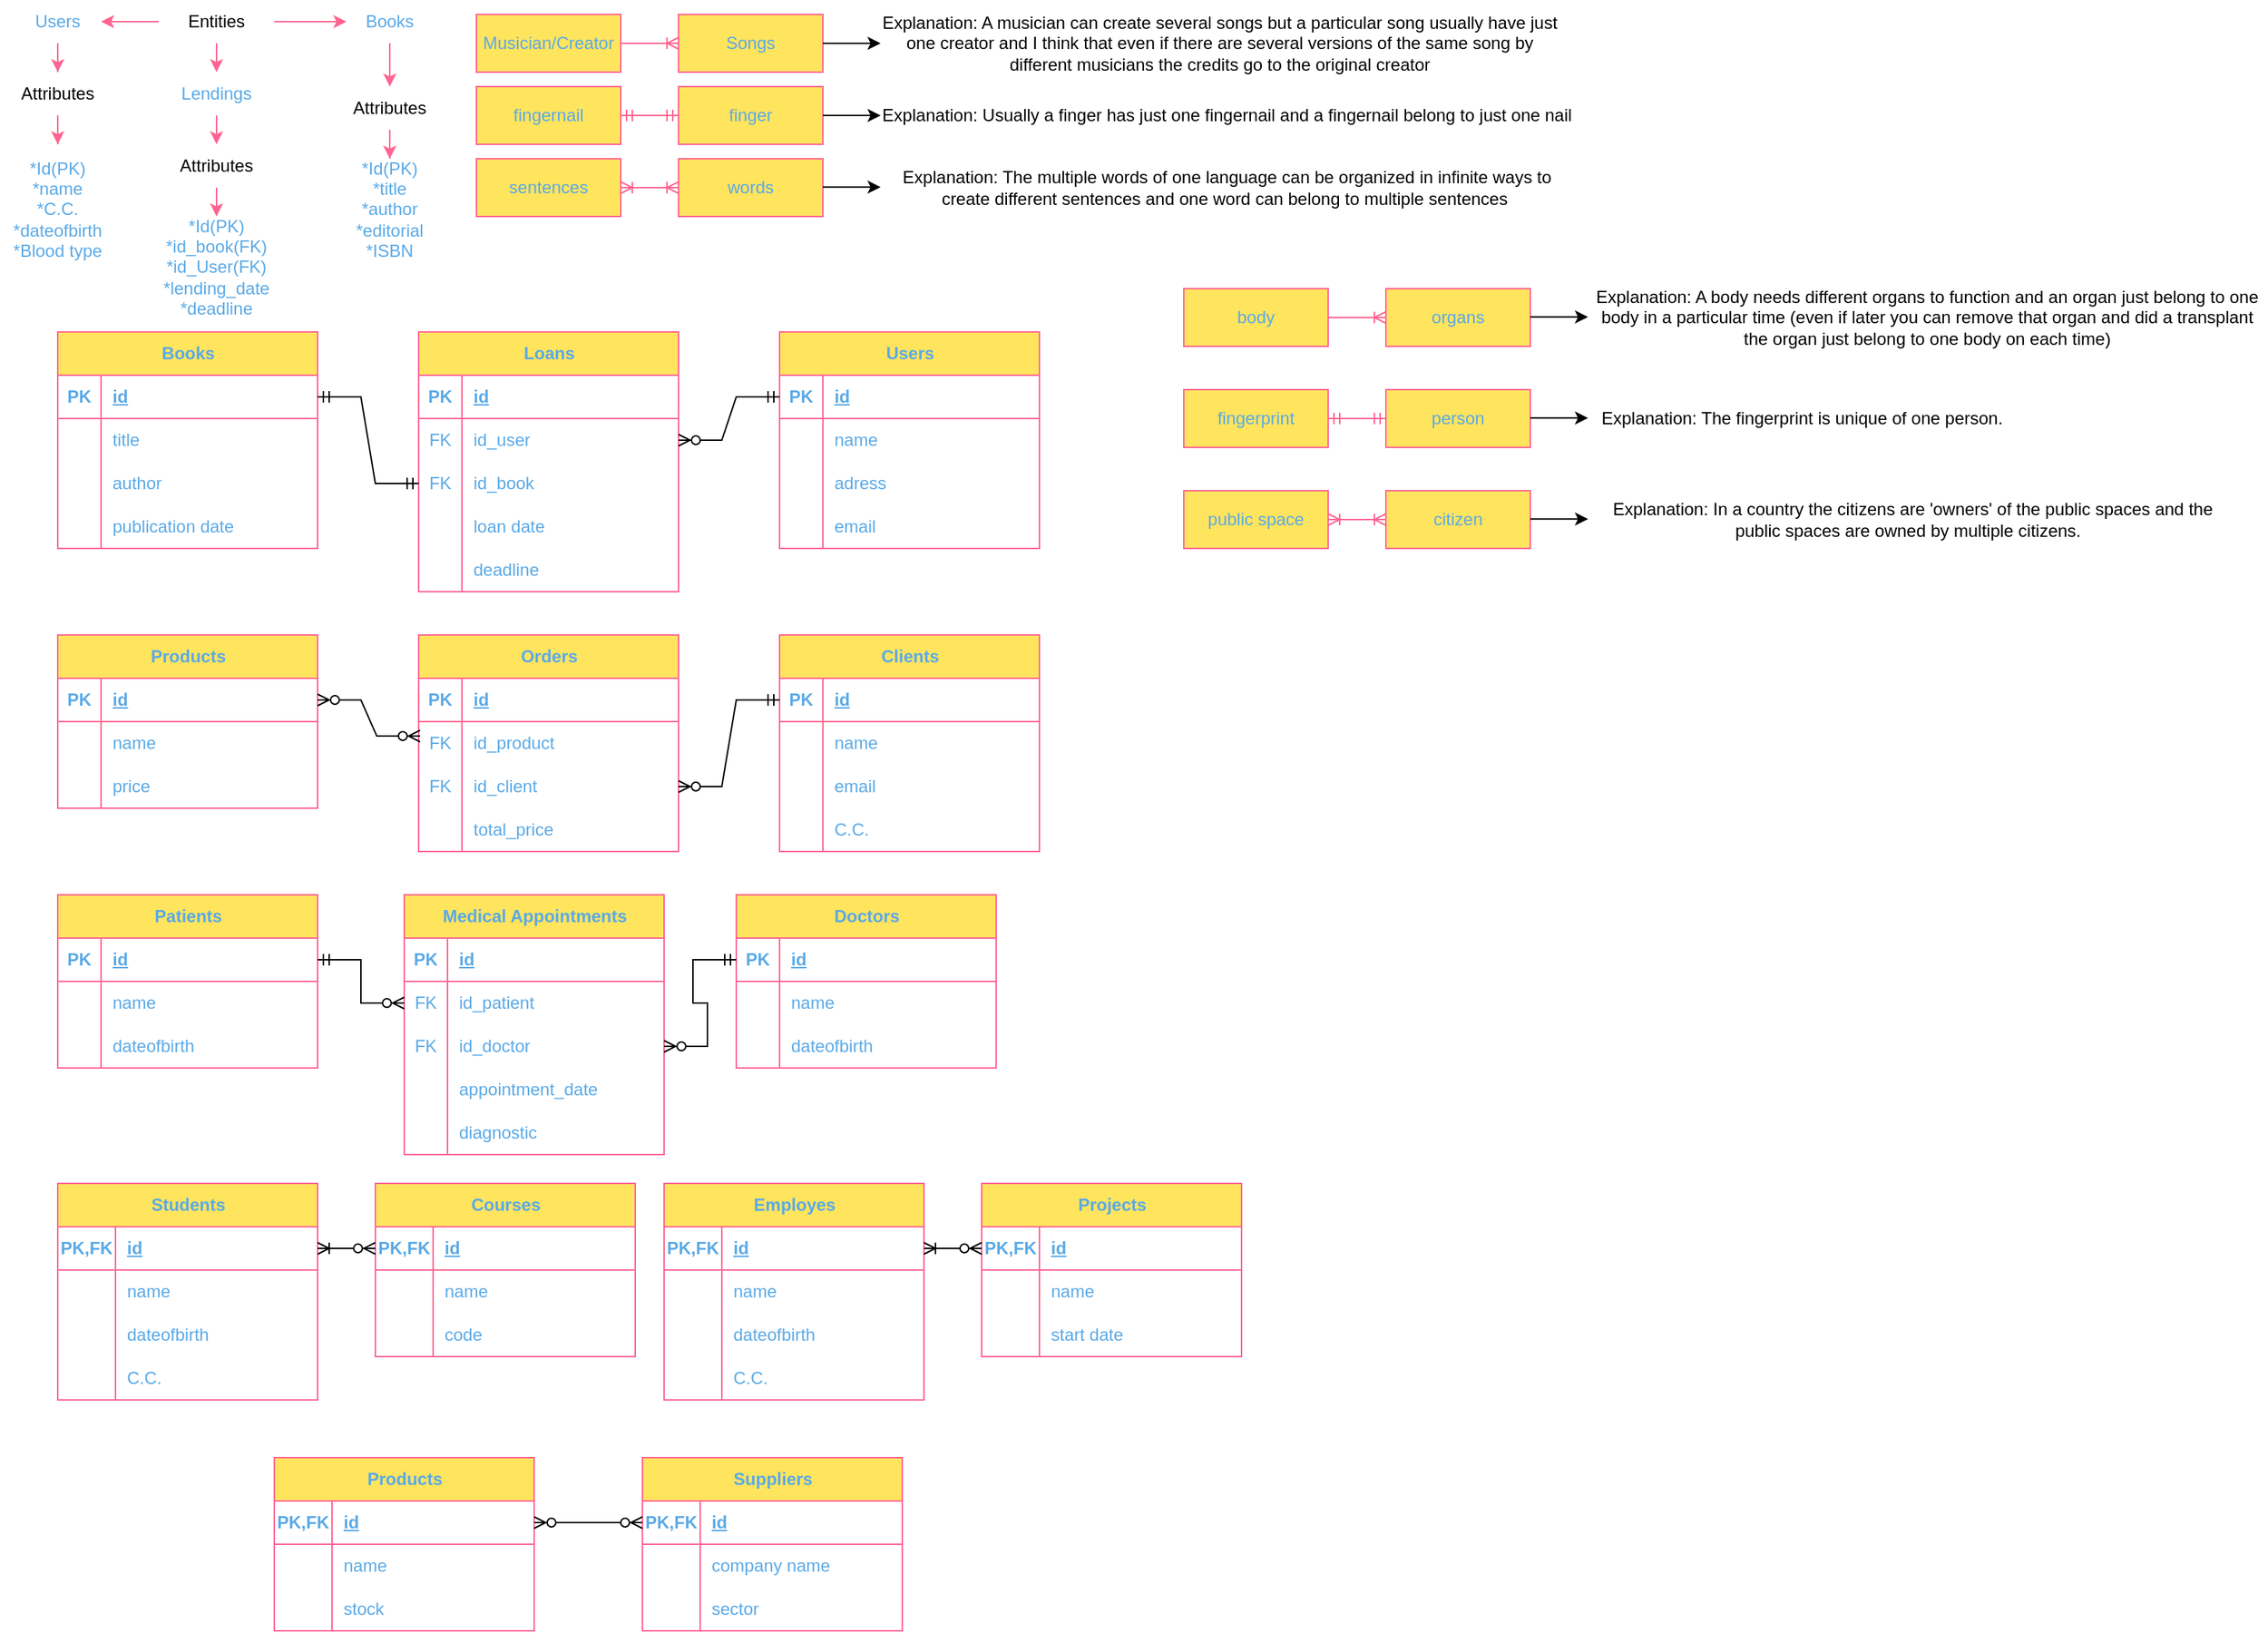 <mxfile version="24.5.4" type="device">
  <diagram name="Página-1" id="5WUbGHii4IXSQWXI14BJ">
    <mxGraphModel dx="819" dy="427" grid="1" gridSize="10" guides="1" tooltips="1" connect="1" arrows="1" fold="1" page="1" pageScale="1" pageWidth="827" pageHeight="1169" math="0" shadow="0">
      <root>
        <mxCell id="0" />
        <mxCell id="1" parent="0" />
        <mxCell id="mvzuO4z7vhBgp2HdqDaj-18" style="edgeStyle=orthogonalEdgeStyle;rounded=0;orthogonalLoop=1;jettySize=auto;html=1;strokeColor=#FF6392;fontColor=#5AA9E6;fillColor=#FFE45E;" parent="1" source="mvzuO4z7vhBgp2HdqDaj-17" edge="1">
          <mxGeometry relative="1" as="geometry">
            <mxPoint x="170" y="70" as="targetPoint" />
          </mxGeometry>
        </mxCell>
        <mxCell id="mvzuO4z7vhBgp2HdqDaj-24" style="edgeStyle=orthogonalEdgeStyle;rounded=0;orthogonalLoop=1;jettySize=auto;html=1;strokeColor=#FF6392;fontColor=#5AA9E6;fillColor=#FFE45E;" parent="1" source="mvzuO4z7vhBgp2HdqDaj-17" target="mvzuO4z7vhBgp2HdqDaj-22" edge="1">
          <mxGeometry relative="1" as="geometry" />
        </mxCell>
        <mxCell id="mvzuO4z7vhBgp2HdqDaj-26" style="edgeStyle=orthogonalEdgeStyle;rounded=0;orthogonalLoop=1;jettySize=auto;html=1;strokeColor=#FF6392;fontColor=#5AA9E6;fillColor=#FFE45E;" parent="1" source="mvzuO4z7vhBgp2HdqDaj-17" target="mvzuO4z7vhBgp2HdqDaj-25" edge="1">
          <mxGeometry relative="1" as="geometry" />
        </mxCell>
        <mxCell id="mvzuO4z7vhBgp2HdqDaj-17" value="Entities" style="text;strokeColor=none;align=center;fillColor=none;html=1;verticalAlign=middle;whiteSpace=wrap;rounded=0;fontColor=#000000;" parent="1" vertex="1">
          <mxGeometry x="130" y="20" width="80" height="30" as="geometry" />
        </mxCell>
        <mxCell id="mvzuO4z7vhBgp2HdqDaj-32" style="edgeStyle=orthogonalEdgeStyle;rounded=0;orthogonalLoop=1;jettySize=auto;html=1;strokeColor=#FF6392;fontColor=#5AA9E6;fillColor=#FFE45E;" parent="1" source="mvzuO4z7vhBgp2HdqDaj-19" edge="1">
          <mxGeometry relative="1" as="geometry">
            <mxPoint x="170" y="120" as="targetPoint" />
          </mxGeometry>
        </mxCell>
        <mxCell id="mvzuO4z7vhBgp2HdqDaj-19" value="Lendings" style="text;strokeColor=none;align=center;fillColor=none;html=1;verticalAlign=middle;whiteSpace=wrap;rounded=0;fontColor=#5AA9E6;" parent="1" vertex="1">
          <mxGeometry x="140" y="70" width="60" height="30" as="geometry" />
        </mxCell>
        <mxCell id="mvzuO4z7vhBgp2HdqDaj-33" style="edgeStyle=orthogonalEdgeStyle;rounded=0;orthogonalLoop=1;jettySize=auto;html=1;strokeColor=#FF6392;fontColor=#5AA9E6;fillColor=#FFE45E;" parent="1" source="mvzuO4z7vhBgp2HdqDaj-22" target="mvzuO4z7vhBgp2HdqDaj-31" edge="1">
          <mxGeometry relative="1" as="geometry" />
        </mxCell>
        <mxCell id="mvzuO4z7vhBgp2HdqDaj-22" value="Users" style="text;strokeColor=none;align=center;fillColor=none;html=1;verticalAlign=middle;whiteSpace=wrap;rounded=0;fontColor=#5AA9E6;" parent="1" vertex="1">
          <mxGeometry x="30" y="20" width="60" height="30" as="geometry" />
        </mxCell>
        <mxCell id="mvzuO4z7vhBgp2HdqDaj-29" style="edgeStyle=orthogonalEdgeStyle;rounded=0;orthogonalLoop=1;jettySize=auto;html=1;strokeColor=#FF6392;fontColor=#5AA9E6;fillColor=#FFE45E;" parent="1" source="mvzuO4z7vhBgp2HdqDaj-25" target="mvzuO4z7vhBgp2HdqDaj-28" edge="1">
          <mxGeometry relative="1" as="geometry" />
        </mxCell>
        <mxCell id="mvzuO4z7vhBgp2HdqDaj-25" value="Books" style="text;strokeColor=none;align=center;fillColor=none;html=1;verticalAlign=middle;whiteSpace=wrap;rounded=0;fontColor=#5AA9E6;" parent="1" vertex="1">
          <mxGeometry x="260" y="20" width="60" height="30" as="geometry" />
        </mxCell>
        <mxCell id="mvzuO4z7vhBgp2HdqDaj-2" value="Users" style="shape=table;startSize=30;container=1;collapsible=1;childLayout=tableLayout;fixedRows=1;rowLines=0;fontStyle=1;align=center;resizeLast=1;html=1;strokeColor=#FF6392;fontColor=#5AA9E6;fillColor=#FFE45E;" parent="1" vertex="1">
          <mxGeometry x="560" y="250" width="180" height="150" as="geometry" />
        </mxCell>
        <mxCell id="mvzuO4z7vhBgp2HdqDaj-3" value="" style="shape=tableRow;horizontal=0;startSize=0;swimlaneHead=0;swimlaneBody=0;fillColor=none;collapsible=0;dropTarget=0;points=[[0,0.5],[1,0.5]];portConstraint=eastwest;top=0;left=0;right=0;bottom=1;strokeColor=#FF6392;fontColor=#5AA9E6;" parent="mvzuO4z7vhBgp2HdqDaj-2" vertex="1">
          <mxGeometry y="30" width="180" height="30" as="geometry" />
        </mxCell>
        <mxCell id="mvzuO4z7vhBgp2HdqDaj-4" value="PK" style="shape=partialRectangle;connectable=0;fillColor=none;top=0;left=0;bottom=0;right=0;fontStyle=1;overflow=hidden;whiteSpace=wrap;html=1;strokeColor=#FF6392;fontColor=#5AA9E6;" parent="mvzuO4z7vhBgp2HdqDaj-3" vertex="1">
          <mxGeometry width="30" height="30" as="geometry">
            <mxRectangle width="30" height="30" as="alternateBounds" />
          </mxGeometry>
        </mxCell>
        <mxCell id="mvzuO4z7vhBgp2HdqDaj-5" value="id" style="shape=partialRectangle;connectable=0;fillColor=none;top=0;left=0;bottom=0;right=0;align=left;spacingLeft=6;fontStyle=5;overflow=hidden;whiteSpace=wrap;html=1;strokeColor=#FF6392;fontColor=#5AA9E6;" parent="mvzuO4z7vhBgp2HdqDaj-3" vertex="1">
          <mxGeometry x="30" width="150" height="30" as="geometry">
            <mxRectangle width="150" height="30" as="alternateBounds" />
          </mxGeometry>
        </mxCell>
        <mxCell id="mvzuO4z7vhBgp2HdqDaj-6" value="" style="shape=tableRow;horizontal=0;startSize=0;swimlaneHead=0;swimlaneBody=0;fillColor=none;collapsible=0;dropTarget=0;points=[[0,0.5],[1,0.5]];portConstraint=eastwest;top=0;left=0;right=0;bottom=0;strokeColor=#FF6392;fontColor=#5AA9E6;" parent="mvzuO4z7vhBgp2HdqDaj-2" vertex="1">
          <mxGeometry y="60" width="180" height="30" as="geometry" />
        </mxCell>
        <mxCell id="mvzuO4z7vhBgp2HdqDaj-7" value="" style="shape=partialRectangle;connectable=0;fillColor=none;top=0;left=0;bottom=0;right=0;editable=1;overflow=hidden;whiteSpace=wrap;html=1;strokeColor=#FF6392;fontColor=#5AA9E6;" parent="mvzuO4z7vhBgp2HdqDaj-6" vertex="1">
          <mxGeometry width="30" height="30" as="geometry">
            <mxRectangle width="30" height="30" as="alternateBounds" />
          </mxGeometry>
        </mxCell>
        <mxCell id="mvzuO4z7vhBgp2HdqDaj-8" value="name" style="shape=partialRectangle;connectable=0;fillColor=none;top=0;left=0;bottom=0;right=0;align=left;spacingLeft=6;overflow=hidden;whiteSpace=wrap;html=1;strokeColor=#FF6392;fontColor=#5AA9E6;" parent="mvzuO4z7vhBgp2HdqDaj-6" vertex="1">
          <mxGeometry x="30" width="150" height="30" as="geometry">
            <mxRectangle width="150" height="30" as="alternateBounds" />
          </mxGeometry>
        </mxCell>
        <mxCell id="mvzuO4z7vhBgp2HdqDaj-9" value="" style="shape=tableRow;horizontal=0;startSize=0;swimlaneHead=0;swimlaneBody=0;fillColor=none;collapsible=0;dropTarget=0;points=[[0,0.5],[1,0.5]];portConstraint=eastwest;top=0;left=0;right=0;bottom=0;strokeColor=#FF6392;fontColor=#5AA9E6;" parent="mvzuO4z7vhBgp2HdqDaj-2" vertex="1">
          <mxGeometry y="90" width="180" height="30" as="geometry" />
        </mxCell>
        <mxCell id="mvzuO4z7vhBgp2HdqDaj-10" value="" style="shape=partialRectangle;connectable=0;fillColor=none;top=0;left=0;bottom=0;right=0;editable=1;overflow=hidden;whiteSpace=wrap;html=1;strokeColor=#FF6392;fontColor=#5AA9E6;" parent="mvzuO4z7vhBgp2HdqDaj-9" vertex="1">
          <mxGeometry width="30" height="30" as="geometry">
            <mxRectangle width="30" height="30" as="alternateBounds" />
          </mxGeometry>
        </mxCell>
        <mxCell id="mvzuO4z7vhBgp2HdqDaj-11" value="adress" style="shape=partialRectangle;connectable=0;fillColor=none;top=0;left=0;bottom=0;right=0;align=left;spacingLeft=6;overflow=hidden;whiteSpace=wrap;html=1;strokeColor=#FF6392;fontColor=#5AA9E6;" parent="mvzuO4z7vhBgp2HdqDaj-9" vertex="1">
          <mxGeometry x="30" width="150" height="30" as="geometry">
            <mxRectangle width="150" height="30" as="alternateBounds" />
          </mxGeometry>
        </mxCell>
        <mxCell id="mvzuO4z7vhBgp2HdqDaj-12" value="" style="shape=tableRow;horizontal=0;startSize=0;swimlaneHead=0;swimlaneBody=0;fillColor=none;collapsible=0;dropTarget=0;points=[[0,0.5],[1,0.5]];portConstraint=eastwest;top=0;left=0;right=0;bottom=0;strokeColor=#FF6392;fontColor=#5AA9E6;" parent="mvzuO4z7vhBgp2HdqDaj-2" vertex="1">
          <mxGeometry y="120" width="180" height="30" as="geometry" />
        </mxCell>
        <mxCell id="mvzuO4z7vhBgp2HdqDaj-13" value="" style="shape=partialRectangle;connectable=0;fillColor=none;top=0;left=0;bottom=0;right=0;editable=1;overflow=hidden;whiteSpace=wrap;html=1;strokeColor=#FF6392;fontColor=#5AA9E6;" parent="mvzuO4z7vhBgp2HdqDaj-12" vertex="1">
          <mxGeometry width="30" height="30" as="geometry">
            <mxRectangle width="30" height="30" as="alternateBounds" />
          </mxGeometry>
        </mxCell>
        <mxCell id="mvzuO4z7vhBgp2HdqDaj-14" value="email" style="shape=partialRectangle;connectable=0;fillColor=none;top=0;left=0;bottom=0;right=0;align=left;spacingLeft=6;overflow=hidden;whiteSpace=wrap;html=1;strokeColor=#FF6392;fontColor=#5AA9E6;" parent="mvzuO4z7vhBgp2HdqDaj-12" vertex="1">
          <mxGeometry x="30" width="150" height="30" as="geometry">
            <mxRectangle width="150" height="30" as="alternateBounds" />
          </mxGeometry>
        </mxCell>
        <mxCell id="mvzuO4z7vhBgp2HdqDaj-35" style="edgeStyle=orthogonalEdgeStyle;rounded=0;orthogonalLoop=1;jettySize=auto;html=1;strokeColor=#FF6392;fontColor=#5AA9E6;fillColor=#FFE45E;" parent="1" source="mvzuO4z7vhBgp2HdqDaj-28" target="mvzuO4z7vhBgp2HdqDaj-34" edge="1">
          <mxGeometry relative="1" as="geometry" />
        </mxCell>
        <mxCell id="mvzuO4z7vhBgp2HdqDaj-28" value="Attributes" style="text;strokeColor=none;align=center;fillColor=none;html=1;verticalAlign=middle;whiteSpace=wrap;rounded=0;fontColor=#000000;" parent="1" vertex="1">
          <mxGeometry x="260" y="80" width="60" height="30" as="geometry" />
        </mxCell>
        <mxCell id="mvzuO4z7vhBgp2HdqDaj-40" style="edgeStyle=orthogonalEdgeStyle;rounded=0;orthogonalLoop=1;jettySize=auto;html=1;strokeColor=#FF6392;fontColor=#5AA9E6;fillColor=#FFE45E;" parent="1" source="mvzuO4z7vhBgp2HdqDaj-30" edge="1">
          <mxGeometry relative="1" as="geometry">
            <mxPoint x="170" y="170" as="targetPoint" />
          </mxGeometry>
        </mxCell>
        <mxCell id="mvzuO4z7vhBgp2HdqDaj-30" value="&lt;span style=&quot;color: rgb(0, 0, 0);&quot;&gt;Attributes&lt;/span&gt;" style="text;strokeColor=none;align=center;fillColor=none;html=1;verticalAlign=middle;whiteSpace=wrap;rounded=0;fontColor=#5AA9E6;" parent="1" vertex="1">
          <mxGeometry x="140" y="120" width="60" height="30" as="geometry" />
        </mxCell>
        <mxCell id="mvzuO4z7vhBgp2HdqDaj-37" style="edgeStyle=orthogonalEdgeStyle;rounded=0;orthogonalLoop=1;jettySize=auto;html=1;strokeColor=#FF6392;fontColor=#5AA9E6;fillColor=#FFE45E;" parent="1" source="mvzuO4z7vhBgp2HdqDaj-31" target="mvzuO4z7vhBgp2HdqDaj-36" edge="1">
          <mxGeometry relative="1" as="geometry" />
        </mxCell>
        <mxCell id="mvzuO4z7vhBgp2HdqDaj-31" value="&lt;span style=&quot;color: rgb(0, 0, 0);&quot;&gt;Attributes&lt;/span&gt;" style="text;strokeColor=none;align=center;fillColor=none;html=1;verticalAlign=middle;whiteSpace=wrap;rounded=0;fontColor=#5AA9E6;" parent="1" vertex="1">
          <mxGeometry x="30" y="70" width="60" height="30" as="geometry" />
        </mxCell>
        <mxCell id="mvzuO4z7vhBgp2HdqDaj-34" value="*Id(PK)&lt;div&gt;*title&lt;/div&gt;&lt;div&gt;*author&lt;/div&gt;&lt;div&gt;*editorial&lt;/div&gt;&lt;div&gt;*ISBN&lt;/div&gt;" style="text;strokeColor=none;align=center;fillColor=none;html=1;verticalAlign=middle;whiteSpace=wrap;rounded=0;fontColor=#5AA9E6;" parent="1" vertex="1">
          <mxGeometry x="245" y="130" width="90" height="70" as="geometry" />
        </mxCell>
        <mxCell id="mvzuO4z7vhBgp2HdqDaj-36" value="*Id(PK)&lt;div&gt;*name&lt;/div&gt;&lt;div&gt;*C.C.&lt;/div&gt;&lt;div&gt;*dateofbirth&lt;/div&gt;&lt;div&gt;*Blood type&lt;/div&gt;" style="text;strokeColor=none;align=center;fillColor=none;html=1;verticalAlign=middle;whiteSpace=wrap;rounded=0;fontColor=#5AA9E6;" parent="1" vertex="1">
          <mxGeometry x="20" y="120" width="80" height="90" as="geometry" />
        </mxCell>
        <mxCell id="mvzuO4z7vhBgp2HdqDaj-39" value="*Id(PK)&lt;div&gt;*id_book(FK)&lt;/div&gt;&lt;div&gt;*id_User&lt;span style=&quot;background-color: initial;&quot;&gt;(FK)&lt;/span&gt;&lt;/div&gt;&lt;div&gt;*lending_date&lt;/div&gt;&lt;div&gt;*deadline&lt;/div&gt;" style="text;strokeColor=none;align=center;fillColor=none;html=1;verticalAlign=middle;whiteSpace=wrap;rounded=0;fontColor=#5AA9E6;" parent="1" vertex="1">
          <mxGeometry x="130" y="170" width="80" height="70" as="geometry" />
        </mxCell>
        <mxCell id="mvzuO4z7vhBgp2HdqDaj-54" value="Musician/Creator" style="whiteSpace=wrap;html=1;align=center;strokeColor=#FF6392;fontColor=#5AA9E6;fillColor=#FFE45E;" parent="1" vertex="1">
          <mxGeometry x="350" y="30" width="100" height="40" as="geometry" />
        </mxCell>
        <mxCell id="mvzuO4z7vhBgp2HdqDaj-55" value="fingernail" style="whiteSpace=wrap;html=1;align=center;strokeColor=#FF6392;fontColor=#5AA9E6;fillColor=#FFE45E;" parent="1" vertex="1">
          <mxGeometry x="350" y="80" width="100" height="40" as="geometry" />
        </mxCell>
        <mxCell id="mvzuO4z7vhBgp2HdqDaj-56" value="sentences" style="whiteSpace=wrap;html=1;align=center;strokeColor=#FF6392;fontColor=#5AA9E6;fillColor=#FFE45E;" parent="1" vertex="1">
          <mxGeometry x="350" y="130" width="100" height="40" as="geometry" />
        </mxCell>
        <mxCell id="mvzuO4z7vhBgp2HdqDaj-57" value="words" style="whiteSpace=wrap;html=1;align=center;strokeColor=#FF6392;fontColor=#5AA9E6;fillColor=#FFE45E;" parent="1" vertex="1">
          <mxGeometry x="490" y="130" width="100" height="40" as="geometry" />
        </mxCell>
        <mxCell id="mvzuO4z7vhBgp2HdqDaj-58" value="finger" style="whiteSpace=wrap;html=1;align=center;strokeColor=#FF6392;fontColor=#5AA9E6;fillColor=#FFE45E;" parent="1" vertex="1">
          <mxGeometry x="490" y="80" width="100" height="40" as="geometry" />
        </mxCell>
        <mxCell id="mvzuO4z7vhBgp2HdqDaj-59" value="Songs" style="whiteSpace=wrap;html=1;align=center;strokeColor=#FF6392;fontColor=#5AA9E6;fillColor=#FFE45E;" parent="1" vertex="1">
          <mxGeometry x="490" y="30" width="100" height="40" as="geometry" />
        </mxCell>
        <mxCell id="mvzuO4z7vhBgp2HdqDaj-60" value="" style="edgeStyle=entityRelationEdgeStyle;fontSize=12;html=1;endArrow=ERoneToMany;rounded=0;strokeColor=#FF6392;fontColor=#5AA9E6;fillColor=#FFE45E;" parent="1" source="mvzuO4z7vhBgp2HdqDaj-54" target="mvzuO4z7vhBgp2HdqDaj-59" edge="1">
          <mxGeometry width="100" height="100" relative="1" as="geometry">
            <mxPoint x="430" y="190" as="sourcePoint" />
            <mxPoint x="530" y="90" as="targetPoint" />
          </mxGeometry>
        </mxCell>
        <mxCell id="mvzuO4z7vhBgp2HdqDaj-61" value="" style="edgeStyle=entityRelationEdgeStyle;fontSize=12;html=1;endArrow=ERmandOne;startArrow=ERmandOne;rounded=0;strokeColor=#FF6392;fontColor=#5AA9E6;fillColor=#FFE45E;" parent="1" source="mvzuO4z7vhBgp2HdqDaj-55" target="mvzuO4z7vhBgp2HdqDaj-58" edge="1">
          <mxGeometry width="100" height="100" relative="1" as="geometry">
            <mxPoint x="430" y="190" as="sourcePoint" />
            <mxPoint x="530" y="90" as="targetPoint" />
          </mxGeometry>
        </mxCell>
        <mxCell id="mvzuO4z7vhBgp2HdqDaj-62" value="" style="edgeStyle=entityRelationEdgeStyle;fontSize=12;html=1;endArrow=ERoneToMany;startArrow=ERoneToMany;rounded=0;strokeColor=#FF6392;fontColor=#5AA9E6;fillColor=#FFE45E;exitX=1;exitY=0.5;exitDx=0;exitDy=0;" parent="1" source="mvzuO4z7vhBgp2HdqDaj-56" target="mvzuO4z7vhBgp2HdqDaj-57" edge="1">
          <mxGeometry width="100" height="100" relative="1" as="geometry">
            <mxPoint x="430" y="190" as="sourcePoint" />
            <mxPoint x="530" y="90" as="targetPoint" />
          </mxGeometry>
        </mxCell>
        <mxCell id="1y6TiKGOFoWoQeefxF3J-1" value="Books" style="shape=table;startSize=30;container=1;collapsible=1;childLayout=tableLayout;fixedRows=1;rowLines=0;fontStyle=1;align=center;resizeLast=1;html=1;strokeColor=#FF6392;fontColor=#5AA9E6;fillColor=#FFE45E;" parent="1" vertex="1">
          <mxGeometry x="60" y="250" width="180" height="150" as="geometry" />
        </mxCell>
        <mxCell id="1y6TiKGOFoWoQeefxF3J-2" value="" style="shape=tableRow;horizontal=0;startSize=0;swimlaneHead=0;swimlaneBody=0;fillColor=none;collapsible=0;dropTarget=0;points=[[0,0.5],[1,0.5]];portConstraint=eastwest;top=0;left=0;right=0;bottom=1;strokeColor=#FF6392;fontColor=#5AA9E6;" parent="1y6TiKGOFoWoQeefxF3J-1" vertex="1">
          <mxGeometry y="30" width="180" height="30" as="geometry" />
        </mxCell>
        <mxCell id="1y6TiKGOFoWoQeefxF3J-3" value="PK" style="shape=partialRectangle;connectable=0;fillColor=none;top=0;left=0;bottom=0;right=0;fontStyle=1;overflow=hidden;whiteSpace=wrap;html=1;strokeColor=#FF6392;fontColor=#5AA9E6;" parent="1y6TiKGOFoWoQeefxF3J-2" vertex="1">
          <mxGeometry width="30" height="30" as="geometry">
            <mxRectangle width="30" height="30" as="alternateBounds" />
          </mxGeometry>
        </mxCell>
        <mxCell id="1y6TiKGOFoWoQeefxF3J-4" value="id" style="shape=partialRectangle;connectable=0;fillColor=none;top=0;left=0;bottom=0;right=0;align=left;spacingLeft=6;fontStyle=5;overflow=hidden;whiteSpace=wrap;html=1;strokeColor=#FF6392;fontColor=#5AA9E6;" parent="1y6TiKGOFoWoQeefxF3J-2" vertex="1">
          <mxGeometry x="30" width="150" height="30" as="geometry">
            <mxRectangle width="150" height="30" as="alternateBounds" />
          </mxGeometry>
        </mxCell>
        <mxCell id="1y6TiKGOFoWoQeefxF3J-5" value="" style="shape=tableRow;horizontal=0;startSize=0;swimlaneHead=0;swimlaneBody=0;fillColor=none;collapsible=0;dropTarget=0;points=[[0,0.5],[1,0.5]];portConstraint=eastwest;top=0;left=0;right=0;bottom=0;strokeColor=#FF6392;fontColor=#5AA9E6;" parent="1y6TiKGOFoWoQeefxF3J-1" vertex="1">
          <mxGeometry y="60" width="180" height="30" as="geometry" />
        </mxCell>
        <mxCell id="1y6TiKGOFoWoQeefxF3J-6" value="" style="shape=partialRectangle;connectable=0;fillColor=none;top=0;left=0;bottom=0;right=0;editable=1;overflow=hidden;whiteSpace=wrap;html=1;strokeColor=#FF6392;fontColor=#5AA9E6;" parent="1y6TiKGOFoWoQeefxF3J-5" vertex="1">
          <mxGeometry width="30" height="30" as="geometry">
            <mxRectangle width="30" height="30" as="alternateBounds" />
          </mxGeometry>
        </mxCell>
        <mxCell id="1y6TiKGOFoWoQeefxF3J-7" value="title" style="shape=partialRectangle;connectable=0;fillColor=none;top=0;left=0;bottom=0;right=0;align=left;spacingLeft=6;overflow=hidden;whiteSpace=wrap;html=1;strokeColor=#FF6392;fontColor=#5AA9E6;" parent="1y6TiKGOFoWoQeefxF3J-5" vertex="1">
          <mxGeometry x="30" width="150" height="30" as="geometry">
            <mxRectangle width="150" height="30" as="alternateBounds" />
          </mxGeometry>
        </mxCell>
        <mxCell id="1y6TiKGOFoWoQeefxF3J-8" value="" style="shape=tableRow;horizontal=0;startSize=0;swimlaneHead=0;swimlaneBody=0;fillColor=none;collapsible=0;dropTarget=0;points=[[0,0.5],[1,0.5]];portConstraint=eastwest;top=0;left=0;right=0;bottom=0;strokeColor=#FF6392;fontColor=#5AA9E6;" parent="1y6TiKGOFoWoQeefxF3J-1" vertex="1">
          <mxGeometry y="90" width="180" height="30" as="geometry" />
        </mxCell>
        <mxCell id="1y6TiKGOFoWoQeefxF3J-9" value="" style="shape=partialRectangle;connectable=0;fillColor=none;top=0;left=0;bottom=0;right=0;editable=1;overflow=hidden;whiteSpace=wrap;html=1;strokeColor=#FF6392;fontColor=#5AA9E6;" parent="1y6TiKGOFoWoQeefxF3J-8" vertex="1">
          <mxGeometry width="30" height="30" as="geometry">
            <mxRectangle width="30" height="30" as="alternateBounds" />
          </mxGeometry>
        </mxCell>
        <mxCell id="1y6TiKGOFoWoQeefxF3J-10" value="author" style="shape=partialRectangle;connectable=0;fillColor=none;top=0;left=0;bottom=0;right=0;align=left;spacingLeft=6;overflow=hidden;whiteSpace=wrap;html=1;strokeColor=#FF6392;fontColor=#5AA9E6;" parent="1y6TiKGOFoWoQeefxF3J-8" vertex="1">
          <mxGeometry x="30" width="150" height="30" as="geometry">
            <mxRectangle width="150" height="30" as="alternateBounds" />
          </mxGeometry>
        </mxCell>
        <mxCell id="1y6TiKGOFoWoQeefxF3J-11" value="" style="shape=tableRow;horizontal=0;startSize=0;swimlaneHead=0;swimlaneBody=0;fillColor=none;collapsible=0;dropTarget=0;points=[[0,0.5],[1,0.5]];portConstraint=eastwest;top=0;left=0;right=0;bottom=0;strokeColor=#FF6392;fontColor=#5AA9E6;" parent="1y6TiKGOFoWoQeefxF3J-1" vertex="1">
          <mxGeometry y="120" width="180" height="30" as="geometry" />
        </mxCell>
        <mxCell id="1y6TiKGOFoWoQeefxF3J-12" value="" style="shape=partialRectangle;connectable=0;fillColor=none;top=0;left=0;bottom=0;right=0;editable=1;overflow=hidden;whiteSpace=wrap;html=1;strokeColor=#FF6392;fontColor=#5AA9E6;" parent="1y6TiKGOFoWoQeefxF3J-11" vertex="1">
          <mxGeometry width="30" height="30" as="geometry">
            <mxRectangle width="30" height="30" as="alternateBounds" />
          </mxGeometry>
        </mxCell>
        <mxCell id="1y6TiKGOFoWoQeefxF3J-13" value="publication date" style="shape=partialRectangle;connectable=0;fillColor=none;top=0;left=0;bottom=0;right=0;align=left;spacingLeft=6;overflow=hidden;whiteSpace=wrap;html=1;strokeColor=#FF6392;fontColor=#5AA9E6;" parent="1y6TiKGOFoWoQeefxF3J-11" vertex="1">
          <mxGeometry x="30" width="150" height="30" as="geometry">
            <mxRectangle width="150" height="30" as="alternateBounds" />
          </mxGeometry>
        </mxCell>
        <mxCell id="1y6TiKGOFoWoQeefxF3J-14" value="Loans" style="shape=table;startSize=30;container=1;collapsible=1;childLayout=tableLayout;fixedRows=1;rowLines=0;fontStyle=1;align=center;resizeLast=1;html=1;strokeColor=#FF6392;fontColor=#5AA9E6;fillColor=#FFE45E;" parent="1" vertex="1">
          <mxGeometry x="310" y="250" width="180" height="180" as="geometry" />
        </mxCell>
        <mxCell id="1y6TiKGOFoWoQeefxF3J-15" value="" style="shape=tableRow;horizontal=0;startSize=0;swimlaneHead=0;swimlaneBody=0;fillColor=none;collapsible=0;dropTarget=0;points=[[0,0.5],[1,0.5]];portConstraint=eastwest;top=0;left=0;right=0;bottom=1;strokeColor=#FF6392;fontColor=#5AA9E6;" parent="1y6TiKGOFoWoQeefxF3J-14" vertex="1">
          <mxGeometry y="30" width="180" height="30" as="geometry" />
        </mxCell>
        <mxCell id="1y6TiKGOFoWoQeefxF3J-16" value="PK" style="shape=partialRectangle;connectable=0;fillColor=none;top=0;left=0;bottom=0;right=0;fontStyle=1;overflow=hidden;whiteSpace=wrap;html=1;strokeColor=#FF6392;fontColor=#5AA9E6;" parent="1y6TiKGOFoWoQeefxF3J-15" vertex="1">
          <mxGeometry width="30" height="30" as="geometry">
            <mxRectangle width="30" height="30" as="alternateBounds" />
          </mxGeometry>
        </mxCell>
        <mxCell id="1y6TiKGOFoWoQeefxF3J-17" value="id" style="shape=partialRectangle;connectable=0;fillColor=none;top=0;left=0;bottom=0;right=0;align=left;spacingLeft=6;fontStyle=5;overflow=hidden;whiteSpace=wrap;html=1;strokeColor=#FF6392;fontColor=#5AA9E6;" parent="1y6TiKGOFoWoQeefxF3J-15" vertex="1">
          <mxGeometry x="30" width="150" height="30" as="geometry">
            <mxRectangle width="150" height="30" as="alternateBounds" />
          </mxGeometry>
        </mxCell>
        <mxCell id="1y6TiKGOFoWoQeefxF3J-18" value="" style="shape=tableRow;horizontal=0;startSize=0;swimlaneHead=0;swimlaneBody=0;fillColor=none;collapsible=0;dropTarget=0;points=[[0,0.5],[1,0.5]];portConstraint=eastwest;top=0;left=0;right=0;bottom=0;strokeColor=#FF6392;fontColor=#5AA9E6;" parent="1y6TiKGOFoWoQeefxF3J-14" vertex="1">
          <mxGeometry y="60" width="180" height="30" as="geometry" />
        </mxCell>
        <mxCell id="1y6TiKGOFoWoQeefxF3J-19" value="FK" style="shape=partialRectangle;connectable=0;fillColor=none;top=0;left=0;bottom=0;right=0;editable=1;overflow=hidden;whiteSpace=wrap;html=1;strokeColor=#FF6392;fontColor=#5AA9E6;" parent="1y6TiKGOFoWoQeefxF3J-18" vertex="1">
          <mxGeometry width="30" height="30" as="geometry">
            <mxRectangle width="30" height="30" as="alternateBounds" />
          </mxGeometry>
        </mxCell>
        <mxCell id="1y6TiKGOFoWoQeefxF3J-20" value="id_user" style="shape=partialRectangle;connectable=0;fillColor=none;top=0;left=0;bottom=0;right=0;align=left;spacingLeft=6;overflow=hidden;whiteSpace=wrap;html=1;strokeColor=#FF6392;fontColor=#5AA9E6;" parent="1y6TiKGOFoWoQeefxF3J-18" vertex="1">
          <mxGeometry x="30" width="150" height="30" as="geometry">
            <mxRectangle width="150" height="30" as="alternateBounds" />
          </mxGeometry>
        </mxCell>
        <mxCell id="1y6TiKGOFoWoQeefxF3J-21" value="" style="shape=tableRow;horizontal=0;startSize=0;swimlaneHead=0;swimlaneBody=0;fillColor=none;collapsible=0;dropTarget=0;points=[[0,0.5],[1,0.5]];portConstraint=eastwest;top=0;left=0;right=0;bottom=0;strokeColor=#FF6392;fontColor=#5AA9E6;" parent="1y6TiKGOFoWoQeefxF3J-14" vertex="1">
          <mxGeometry y="90" width="180" height="30" as="geometry" />
        </mxCell>
        <mxCell id="1y6TiKGOFoWoQeefxF3J-22" value="FK" style="shape=partialRectangle;connectable=0;fillColor=none;top=0;left=0;bottom=0;right=0;editable=1;overflow=hidden;whiteSpace=wrap;html=1;strokeColor=#FF6392;fontColor=#5AA9E6;" parent="1y6TiKGOFoWoQeefxF3J-21" vertex="1">
          <mxGeometry width="30" height="30" as="geometry">
            <mxRectangle width="30" height="30" as="alternateBounds" />
          </mxGeometry>
        </mxCell>
        <mxCell id="1y6TiKGOFoWoQeefxF3J-23" value="id_book" style="shape=partialRectangle;connectable=0;fillColor=none;top=0;left=0;bottom=0;right=0;align=left;spacingLeft=6;overflow=hidden;whiteSpace=wrap;html=1;strokeColor=#FF6392;fontColor=#5AA9E6;" parent="1y6TiKGOFoWoQeefxF3J-21" vertex="1">
          <mxGeometry x="30" width="150" height="30" as="geometry">
            <mxRectangle width="150" height="30" as="alternateBounds" />
          </mxGeometry>
        </mxCell>
        <mxCell id="1y6TiKGOFoWoQeefxF3J-24" value="" style="shape=tableRow;horizontal=0;startSize=0;swimlaneHead=0;swimlaneBody=0;fillColor=none;collapsible=0;dropTarget=0;points=[[0,0.5],[1,0.5]];portConstraint=eastwest;top=0;left=0;right=0;bottom=0;strokeColor=#FF6392;fontColor=#5AA9E6;" parent="1y6TiKGOFoWoQeefxF3J-14" vertex="1">
          <mxGeometry y="120" width="180" height="30" as="geometry" />
        </mxCell>
        <mxCell id="1y6TiKGOFoWoQeefxF3J-25" value="" style="shape=partialRectangle;connectable=0;fillColor=none;top=0;left=0;bottom=0;right=0;editable=1;overflow=hidden;whiteSpace=wrap;html=1;strokeColor=#FF6392;fontColor=#5AA9E6;" parent="1y6TiKGOFoWoQeefxF3J-24" vertex="1">
          <mxGeometry width="30" height="30" as="geometry">
            <mxRectangle width="30" height="30" as="alternateBounds" />
          </mxGeometry>
        </mxCell>
        <mxCell id="1y6TiKGOFoWoQeefxF3J-26" value="loan date" style="shape=partialRectangle;connectable=0;fillColor=none;top=0;left=0;bottom=0;right=0;align=left;spacingLeft=6;overflow=hidden;whiteSpace=wrap;html=1;strokeColor=#FF6392;fontColor=#5AA9E6;" parent="1y6TiKGOFoWoQeefxF3J-24" vertex="1">
          <mxGeometry x="30" width="150" height="30" as="geometry">
            <mxRectangle width="150" height="30" as="alternateBounds" />
          </mxGeometry>
        </mxCell>
        <mxCell id="1y6TiKGOFoWoQeefxF3J-32" value="" style="shape=tableRow;horizontal=0;startSize=0;swimlaneHead=0;swimlaneBody=0;fillColor=none;collapsible=0;dropTarget=0;points=[[0,0.5],[1,0.5]];portConstraint=eastwest;top=0;left=0;right=0;bottom=0;strokeColor=#FF6392;fontColor=#5AA9E6;" parent="1y6TiKGOFoWoQeefxF3J-14" vertex="1">
          <mxGeometry y="150" width="180" height="30" as="geometry" />
        </mxCell>
        <mxCell id="1y6TiKGOFoWoQeefxF3J-33" value="" style="shape=partialRectangle;connectable=0;fillColor=none;top=0;left=0;bottom=0;right=0;editable=1;overflow=hidden;whiteSpace=wrap;html=1;strokeColor=#FF6392;fontColor=#5AA9E6;" parent="1y6TiKGOFoWoQeefxF3J-32" vertex="1">
          <mxGeometry width="30" height="30" as="geometry">
            <mxRectangle width="30" height="30" as="alternateBounds" />
          </mxGeometry>
        </mxCell>
        <mxCell id="1y6TiKGOFoWoQeefxF3J-34" value="deadline" style="shape=partialRectangle;connectable=0;fillColor=none;top=0;left=0;bottom=0;right=0;align=left;spacingLeft=6;overflow=hidden;whiteSpace=wrap;html=1;strokeColor=#FF6392;fontColor=#5AA9E6;" parent="1y6TiKGOFoWoQeefxF3J-32" vertex="1">
          <mxGeometry x="30" width="150" height="30" as="geometry">
            <mxRectangle width="150" height="30" as="alternateBounds" />
          </mxGeometry>
        </mxCell>
        <mxCell id="1y6TiKGOFoWoQeefxF3J-36" value="" style="edgeStyle=entityRelationEdgeStyle;fontSize=12;html=1;endArrow=ERmandOne;startArrow=ERmandOne;rounded=0;exitX=1;exitY=0.5;exitDx=0;exitDy=0;entryX=0;entryY=0.5;entryDx=0;entryDy=0;" parent="1" source="1y6TiKGOFoWoQeefxF3J-2" target="1y6TiKGOFoWoQeefxF3J-21" edge="1">
          <mxGeometry width="100" height="100" relative="1" as="geometry">
            <mxPoint x="170" y="360" as="sourcePoint" />
            <mxPoint x="270" y="260" as="targetPoint" />
          </mxGeometry>
        </mxCell>
        <mxCell id="1y6TiKGOFoWoQeefxF3J-37" value="" style="edgeStyle=entityRelationEdgeStyle;fontSize=12;html=1;endArrow=ERzeroToMany;startArrow=ERmandOne;rounded=0;exitX=0;exitY=0.5;exitDx=0;exitDy=0;" parent="1" source="mvzuO4z7vhBgp2HdqDaj-3" target="1y6TiKGOFoWoQeefxF3J-18" edge="1">
          <mxGeometry width="100" height="100" relative="1" as="geometry">
            <mxPoint x="460" y="520" as="sourcePoint" />
            <mxPoint x="560" y="420" as="targetPoint" />
          </mxGeometry>
        </mxCell>
        <mxCell id="1y6TiKGOFoWoQeefxF3J-38" value="" style="endArrow=classic;html=1;rounded=0;" parent="1" source="mvzuO4z7vhBgp2HdqDaj-59" edge="1">
          <mxGeometry width="50" height="50" relative="1" as="geometry">
            <mxPoint x="630" y="90" as="sourcePoint" />
            <mxPoint x="630" y="50" as="targetPoint" />
          </mxGeometry>
        </mxCell>
        <mxCell id="1y6TiKGOFoWoQeefxF3J-39" value="Explanation: A musician can create several songs but a particular song usually have just one creator and I think that even if there are several versions of the same song by different musicians the credits go to the original creator" style="text;strokeColor=none;align=center;fillColor=none;html=1;verticalAlign=middle;whiteSpace=wrap;rounded=0;" parent="1" vertex="1">
          <mxGeometry x="630" y="20" width="470" height="60" as="geometry" />
        </mxCell>
        <mxCell id="1y6TiKGOFoWoQeefxF3J-42" value="Products" style="shape=table;startSize=30;container=1;collapsible=1;childLayout=tableLayout;fixedRows=1;rowLines=0;fontStyle=1;align=center;resizeLast=1;html=1;strokeColor=#FF6392;fontColor=#5AA9E6;fillColor=#FFE45E;" parent="1" vertex="1">
          <mxGeometry x="60" y="460" width="180" height="120" as="geometry" />
        </mxCell>
        <mxCell id="1y6TiKGOFoWoQeefxF3J-43" value="" style="shape=tableRow;horizontal=0;startSize=0;swimlaneHead=0;swimlaneBody=0;fillColor=none;collapsible=0;dropTarget=0;points=[[0,0.5],[1,0.5]];portConstraint=eastwest;top=0;left=0;right=0;bottom=1;strokeColor=#FF6392;fontColor=#5AA9E6;" parent="1y6TiKGOFoWoQeefxF3J-42" vertex="1">
          <mxGeometry y="30" width="180" height="30" as="geometry" />
        </mxCell>
        <mxCell id="1y6TiKGOFoWoQeefxF3J-44" value="PK" style="shape=partialRectangle;connectable=0;fillColor=none;top=0;left=0;bottom=0;right=0;fontStyle=1;overflow=hidden;whiteSpace=wrap;html=1;strokeColor=#FF6392;fontColor=#5AA9E6;" parent="1y6TiKGOFoWoQeefxF3J-43" vertex="1">
          <mxGeometry width="30" height="30" as="geometry">
            <mxRectangle width="30" height="30" as="alternateBounds" />
          </mxGeometry>
        </mxCell>
        <mxCell id="1y6TiKGOFoWoQeefxF3J-45" value="id" style="shape=partialRectangle;connectable=0;fillColor=none;top=0;left=0;bottom=0;right=0;align=left;spacingLeft=6;fontStyle=5;overflow=hidden;whiteSpace=wrap;html=1;strokeColor=#FF6392;fontColor=#5AA9E6;" parent="1y6TiKGOFoWoQeefxF3J-43" vertex="1">
          <mxGeometry x="30" width="150" height="30" as="geometry">
            <mxRectangle width="150" height="30" as="alternateBounds" />
          </mxGeometry>
        </mxCell>
        <mxCell id="1y6TiKGOFoWoQeefxF3J-46" value="" style="shape=tableRow;horizontal=0;startSize=0;swimlaneHead=0;swimlaneBody=0;fillColor=none;collapsible=0;dropTarget=0;points=[[0,0.5],[1,0.5]];portConstraint=eastwest;top=0;left=0;right=0;bottom=0;strokeColor=#FF6392;fontColor=#5AA9E6;" parent="1y6TiKGOFoWoQeefxF3J-42" vertex="1">
          <mxGeometry y="60" width="180" height="30" as="geometry" />
        </mxCell>
        <mxCell id="1y6TiKGOFoWoQeefxF3J-47" value="" style="shape=partialRectangle;connectable=0;fillColor=none;top=0;left=0;bottom=0;right=0;editable=1;overflow=hidden;whiteSpace=wrap;html=1;strokeColor=#FF6392;fontColor=#5AA9E6;" parent="1y6TiKGOFoWoQeefxF3J-46" vertex="1">
          <mxGeometry width="30" height="30" as="geometry">
            <mxRectangle width="30" height="30" as="alternateBounds" />
          </mxGeometry>
        </mxCell>
        <mxCell id="1y6TiKGOFoWoQeefxF3J-48" value="name" style="shape=partialRectangle;connectable=0;fillColor=none;top=0;left=0;bottom=0;right=0;align=left;spacingLeft=6;overflow=hidden;whiteSpace=wrap;html=1;strokeColor=#FF6392;fontColor=#5AA9E6;" parent="1y6TiKGOFoWoQeefxF3J-46" vertex="1">
          <mxGeometry x="30" width="150" height="30" as="geometry">
            <mxRectangle width="150" height="30" as="alternateBounds" />
          </mxGeometry>
        </mxCell>
        <mxCell id="1y6TiKGOFoWoQeefxF3J-49" value="" style="shape=tableRow;horizontal=0;startSize=0;swimlaneHead=0;swimlaneBody=0;fillColor=none;collapsible=0;dropTarget=0;points=[[0,0.5],[1,0.5]];portConstraint=eastwest;top=0;left=0;right=0;bottom=0;strokeColor=#FF6392;fontColor=#5AA9E6;" parent="1y6TiKGOFoWoQeefxF3J-42" vertex="1">
          <mxGeometry y="90" width="180" height="30" as="geometry" />
        </mxCell>
        <mxCell id="1y6TiKGOFoWoQeefxF3J-50" value="" style="shape=partialRectangle;connectable=0;fillColor=none;top=0;left=0;bottom=0;right=0;editable=1;overflow=hidden;whiteSpace=wrap;html=1;strokeColor=#FF6392;fontColor=#5AA9E6;" parent="1y6TiKGOFoWoQeefxF3J-49" vertex="1">
          <mxGeometry width="30" height="30" as="geometry">
            <mxRectangle width="30" height="30" as="alternateBounds" />
          </mxGeometry>
        </mxCell>
        <mxCell id="1y6TiKGOFoWoQeefxF3J-51" value="price" style="shape=partialRectangle;connectable=0;fillColor=none;top=0;left=0;bottom=0;right=0;align=left;spacingLeft=6;overflow=hidden;whiteSpace=wrap;html=1;strokeColor=#FF6392;fontColor=#5AA9E6;" parent="1y6TiKGOFoWoQeefxF3J-49" vertex="1">
          <mxGeometry x="30" width="150" height="30" as="geometry">
            <mxRectangle width="150" height="30" as="alternateBounds" />
          </mxGeometry>
        </mxCell>
        <mxCell id="1y6TiKGOFoWoQeefxF3J-68" value="Orders" style="shape=table;startSize=30;container=1;collapsible=1;childLayout=tableLayout;fixedRows=1;rowLines=0;fontStyle=1;align=center;resizeLast=1;html=1;strokeColor=#FF6392;fontColor=#5AA9E6;fillColor=#FFE45E;" parent="1" vertex="1">
          <mxGeometry x="310" y="460" width="180" height="150" as="geometry" />
        </mxCell>
        <mxCell id="1y6TiKGOFoWoQeefxF3J-69" value="" style="shape=tableRow;horizontal=0;startSize=0;swimlaneHead=0;swimlaneBody=0;fillColor=none;collapsible=0;dropTarget=0;points=[[0,0.5],[1,0.5]];portConstraint=eastwest;top=0;left=0;right=0;bottom=1;strokeColor=#FF6392;fontColor=#5AA9E6;" parent="1y6TiKGOFoWoQeefxF3J-68" vertex="1">
          <mxGeometry y="30" width="180" height="30" as="geometry" />
        </mxCell>
        <mxCell id="1y6TiKGOFoWoQeefxF3J-70" value="PK" style="shape=partialRectangle;connectable=0;fillColor=none;top=0;left=0;bottom=0;right=0;fontStyle=1;overflow=hidden;whiteSpace=wrap;html=1;strokeColor=#FF6392;fontColor=#5AA9E6;" parent="1y6TiKGOFoWoQeefxF3J-69" vertex="1">
          <mxGeometry width="30" height="30" as="geometry">
            <mxRectangle width="30" height="30" as="alternateBounds" />
          </mxGeometry>
        </mxCell>
        <mxCell id="1y6TiKGOFoWoQeefxF3J-71" value="id" style="shape=partialRectangle;connectable=0;fillColor=none;top=0;left=0;bottom=0;right=0;align=left;spacingLeft=6;fontStyle=5;overflow=hidden;whiteSpace=wrap;html=1;strokeColor=#FF6392;fontColor=#5AA9E6;" parent="1y6TiKGOFoWoQeefxF3J-69" vertex="1">
          <mxGeometry x="30" width="150" height="30" as="geometry">
            <mxRectangle width="150" height="30" as="alternateBounds" />
          </mxGeometry>
        </mxCell>
        <mxCell id="1y6TiKGOFoWoQeefxF3J-72" value="" style="shape=tableRow;horizontal=0;startSize=0;swimlaneHead=0;swimlaneBody=0;fillColor=none;collapsible=0;dropTarget=0;points=[[0,0.5],[1,0.5]];portConstraint=eastwest;top=0;left=0;right=0;bottom=0;strokeColor=#FF6392;fontColor=#5AA9E6;" parent="1y6TiKGOFoWoQeefxF3J-68" vertex="1">
          <mxGeometry y="60" width="180" height="30" as="geometry" />
        </mxCell>
        <mxCell id="1y6TiKGOFoWoQeefxF3J-73" value="FK" style="shape=partialRectangle;connectable=0;fillColor=none;top=0;left=0;bottom=0;right=0;editable=1;overflow=hidden;whiteSpace=wrap;html=1;strokeColor=#FF6392;fontColor=#5AA9E6;" parent="1y6TiKGOFoWoQeefxF3J-72" vertex="1">
          <mxGeometry width="30" height="30" as="geometry">
            <mxRectangle width="30" height="30" as="alternateBounds" />
          </mxGeometry>
        </mxCell>
        <mxCell id="1y6TiKGOFoWoQeefxF3J-74" value="id_product" style="shape=partialRectangle;connectable=0;fillColor=none;top=0;left=0;bottom=0;right=0;align=left;spacingLeft=6;overflow=hidden;whiteSpace=wrap;html=1;strokeColor=#FF6392;fontColor=#5AA9E6;" parent="1y6TiKGOFoWoQeefxF3J-72" vertex="1">
          <mxGeometry x="30" width="150" height="30" as="geometry">
            <mxRectangle width="150" height="30" as="alternateBounds" />
          </mxGeometry>
        </mxCell>
        <mxCell id="1y6TiKGOFoWoQeefxF3J-75" value="" style="shape=tableRow;horizontal=0;startSize=0;swimlaneHead=0;swimlaneBody=0;fillColor=none;collapsible=0;dropTarget=0;points=[[0,0.5],[1,0.5]];portConstraint=eastwest;top=0;left=0;right=0;bottom=0;strokeColor=#FF6392;fontColor=#5AA9E6;" parent="1y6TiKGOFoWoQeefxF3J-68" vertex="1">
          <mxGeometry y="90" width="180" height="30" as="geometry" />
        </mxCell>
        <mxCell id="1y6TiKGOFoWoQeefxF3J-76" value="FK" style="shape=partialRectangle;connectable=0;fillColor=none;top=0;left=0;bottom=0;right=0;editable=1;overflow=hidden;whiteSpace=wrap;html=1;strokeColor=#FF6392;fontColor=#5AA9E6;" parent="1y6TiKGOFoWoQeefxF3J-75" vertex="1">
          <mxGeometry width="30" height="30" as="geometry">
            <mxRectangle width="30" height="30" as="alternateBounds" />
          </mxGeometry>
        </mxCell>
        <mxCell id="1y6TiKGOFoWoQeefxF3J-77" value="id_client" style="shape=partialRectangle;connectable=0;fillColor=none;top=0;left=0;bottom=0;right=0;align=left;spacingLeft=6;overflow=hidden;whiteSpace=wrap;html=1;strokeColor=#FF6392;fontColor=#5AA9E6;" parent="1y6TiKGOFoWoQeefxF3J-75" vertex="1">
          <mxGeometry x="30" width="150" height="30" as="geometry">
            <mxRectangle width="150" height="30" as="alternateBounds" />
          </mxGeometry>
        </mxCell>
        <mxCell id="1y6TiKGOFoWoQeefxF3J-100" value="" style="shape=tableRow;horizontal=0;startSize=0;swimlaneHead=0;swimlaneBody=0;fillColor=none;collapsible=0;dropTarget=0;points=[[0,0.5],[1,0.5]];portConstraint=eastwest;top=0;left=0;right=0;bottom=0;strokeColor=#FF6392;fontColor=#5AA9E6;" parent="1y6TiKGOFoWoQeefxF3J-68" vertex="1">
          <mxGeometry y="120" width="180" height="30" as="geometry" />
        </mxCell>
        <mxCell id="1y6TiKGOFoWoQeefxF3J-101" value="" style="shape=partialRectangle;connectable=0;fillColor=none;top=0;left=0;bottom=0;right=0;editable=1;overflow=hidden;whiteSpace=wrap;html=1;strokeColor=#FF6392;fontColor=#5AA9E6;" parent="1y6TiKGOFoWoQeefxF3J-100" vertex="1">
          <mxGeometry width="30" height="30" as="geometry">
            <mxRectangle width="30" height="30" as="alternateBounds" />
          </mxGeometry>
        </mxCell>
        <mxCell id="1y6TiKGOFoWoQeefxF3J-102" value="total_price" style="shape=partialRectangle;connectable=0;fillColor=none;top=0;left=0;bottom=0;right=0;align=left;spacingLeft=6;overflow=hidden;whiteSpace=wrap;html=1;strokeColor=#FF6392;fontColor=#5AA9E6;" parent="1y6TiKGOFoWoQeefxF3J-100" vertex="1">
          <mxGeometry x="30" width="150" height="30" as="geometry">
            <mxRectangle width="150" height="30" as="alternateBounds" />
          </mxGeometry>
        </mxCell>
        <mxCell id="1y6TiKGOFoWoQeefxF3J-84" value="Clients" style="shape=table;startSize=30;container=1;collapsible=1;childLayout=tableLayout;fixedRows=1;rowLines=0;fontStyle=1;align=center;resizeLast=1;html=1;strokeColor=#FF6392;fontColor=#5AA9E6;fillColor=#FFE45E;" parent="1" vertex="1">
          <mxGeometry x="560" y="460" width="180" height="150" as="geometry" />
        </mxCell>
        <mxCell id="1y6TiKGOFoWoQeefxF3J-85" value="" style="shape=tableRow;horizontal=0;startSize=0;swimlaneHead=0;swimlaneBody=0;fillColor=none;collapsible=0;dropTarget=0;points=[[0,0.5],[1,0.5]];portConstraint=eastwest;top=0;left=0;right=0;bottom=1;strokeColor=#FF6392;fontColor=#5AA9E6;" parent="1y6TiKGOFoWoQeefxF3J-84" vertex="1">
          <mxGeometry y="30" width="180" height="30" as="geometry" />
        </mxCell>
        <mxCell id="1y6TiKGOFoWoQeefxF3J-86" value="PK" style="shape=partialRectangle;connectable=0;fillColor=none;top=0;left=0;bottom=0;right=0;fontStyle=1;overflow=hidden;whiteSpace=wrap;html=1;strokeColor=#FF6392;fontColor=#5AA9E6;" parent="1y6TiKGOFoWoQeefxF3J-85" vertex="1">
          <mxGeometry width="30" height="30" as="geometry">
            <mxRectangle width="30" height="30" as="alternateBounds" />
          </mxGeometry>
        </mxCell>
        <mxCell id="1y6TiKGOFoWoQeefxF3J-87" value="id" style="shape=partialRectangle;connectable=0;fillColor=none;top=0;left=0;bottom=0;right=0;align=left;spacingLeft=6;fontStyle=5;overflow=hidden;whiteSpace=wrap;html=1;strokeColor=#FF6392;fontColor=#5AA9E6;" parent="1y6TiKGOFoWoQeefxF3J-85" vertex="1">
          <mxGeometry x="30" width="150" height="30" as="geometry">
            <mxRectangle width="150" height="30" as="alternateBounds" />
          </mxGeometry>
        </mxCell>
        <mxCell id="1y6TiKGOFoWoQeefxF3J-88" value="" style="shape=tableRow;horizontal=0;startSize=0;swimlaneHead=0;swimlaneBody=0;fillColor=none;collapsible=0;dropTarget=0;points=[[0,0.5],[1,0.5]];portConstraint=eastwest;top=0;left=0;right=0;bottom=0;strokeColor=#FF6392;fontColor=#5AA9E6;" parent="1y6TiKGOFoWoQeefxF3J-84" vertex="1">
          <mxGeometry y="60" width="180" height="30" as="geometry" />
        </mxCell>
        <mxCell id="1y6TiKGOFoWoQeefxF3J-89" value="" style="shape=partialRectangle;connectable=0;fillColor=none;top=0;left=0;bottom=0;right=0;editable=1;overflow=hidden;whiteSpace=wrap;html=1;strokeColor=#FF6392;fontColor=#5AA9E6;" parent="1y6TiKGOFoWoQeefxF3J-88" vertex="1">
          <mxGeometry width="30" height="30" as="geometry">
            <mxRectangle width="30" height="30" as="alternateBounds" />
          </mxGeometry>
        </mxCell>
        <mxCell id="1y6TiKGOFoWoQeefxF3J-90" value="name" style="shape=partialRectangle;connectable=0;fillColor=none;top=0;left=0;bottom=0;right=0;align=left;spacingLeft=6;overflow=hidden;whiteSpace=wrap;html=1;strokeColor=#FF6392;fontColor=#5AA9E6;" parent="1y6TiKGOFoWoQeefxF3J-88" vertex="1">
          <mxGeometry x="30" width="150" height="30" as="geometry">
            <mxRectangle width="150" height="30" as="alternateBounds" />
          </mxGeometry>
        </mxCell>
        <mxCell id="1y6TiKGOFoWoQeefxF3J-91" value="" style="shape=tableRow;horizontal=0;startSize=0;swimlaneHead=0;swimlaneBody=0;fillColor=none;collapsible=0;dropTarget=0;points=[[0,0.5],[1,0.5]];portConstraint=eastwest;top=0;left=0;right=0;bottom=0;strokeColor=#FF6392;fontColor=#5AA9E6;" parent="1y6TiKGOFoWoQeefxF3J-84" vertex="1">
          <mxGeometry y="90" width="180" height="30" as="geometry" />
        </mxCell>
        <mxCell id="1y6TiKGOFoWoQeefxF3J-92" value="" style="shape=partialRectangle;connectable=0;fillColor=none;top=0;left=0;bottom=0;right=0;editable=1;overflow=hidden;whiteSpace=wrap;html=1;strokeColor=#FF6392;fontColor=#5AA9E6;" parent="1y6TiKGOFoWoQeefxF3J-91" vertex="1">
          <mxGeometry width="30" height="30" as="geometry">
            <mxRectangle width="30" height="30" as="alternateBounds" />
          </mxGeometry>
        </mxCell>
        <mxCell id="1y6TiKGOFoWoQeefxF3J-93" value="email" style="shape=partialRectangle;connectable=0;fillColor=none;top=0;left=0;bottom=0;right=0;align=left;spacingLeft=6;overflow=hidden;whiteSpace=wrap;html=1;strokeColor=#FF6392;fontColor=#5AA9E6;" parent="1y6TiKGOFoWoQeefxF3J-91" vertex="1">
          <mxGeometry x="30" width="150" height="30" as="geometry">
            <mxRectangle width="150" height="30" as="alternateBounds" />
          </mxGeometry>
        </mxCell>
        <mxCell id="1y6TiKGOFoWoQeefxF3J-97" value="" style="shape=tableRow;horizontal=0;startSize=0;swimlaneHead=0;swimlaneBody=0;fillColor=none;collapsible=0;dropTarget=0;points=[[0,0.5],[1,0.5]];portConstraint=eastwest;top=0;left=0;right=0;bottom=0;strokeColor=#FF6392;fontColor=#5AA9E6;" parent="1y6TiKGOFoWoQeefxF3J-84" vertex="1">
          <mxGeometry y="120" width="180" height="30" as="geometry" />
        </mxCell>
        <mxCell id="1y6TiKGOFoWoQeefxF3J-98" value="" style="shape=partialRectangle;connectable=0;fillColor=none;top=0;left=0;bottom=0;right=0;editable=1;overflow=hidden;whiteSpace=wrap;html=1;strokeColor=#FF6392;fontColor=#5AA9E6;" parent="1y6TiKGOFoWoQeefxF3J-97" vertex="1">
          <mxGeometry width="30" height="30" as="geometry">
            <mxRectangle width="30" height="30" as="alternateBounds" />
          </mxGeometry>
        </mxCell>
        <mxCell id="1y6TiKGOFoWoQeefxF3J-99" value="C.C." style="shape=partialRectangle;connectable=0;fillColor=none;top=0;left=0;bottom=0;right=0;align=left;spacingLeft=6;overflow=hidden;whiteSpace=wrap;html=1;strokeColor=#FF6392;fontColor=#5AA9E6;" parent="1y6TiKGOFoWoQeefxF3J-97" vertex="1">
          <mxGeometry x="30" width="150" height="30" as="geometry">
            <mxRectangle width="150" height="30" as="alternateBounds" />
          </mxGeometry>
        </mxCell>
        <mxCell id="1y6TiKGOFoWoQeefxF3J-103" value="" style="edgeStyle=entityRelationEdgeStyle;fontSize=12;html=1;endArrow=ERzeroToMany;startArrow=ERmandOne;rounded=0;exitX=0;exitY=0.5;exitDx=0;exitDy=0;" parent="1" source="1y6TiKGOFoWoQeefxF3J-85" target="1y6TiKGOFoWoQeefxF3J-75" edge="1">
          <mxGeometry width="100" height="100" relative="1" as="geometry">
            <mxPoint x="465" y="740" as="sourcePoint" />
            <mxPoint x="565" y="640" as="targetPoint" />
          </mxGeometry>
        </mxCell>
        <mxCell id="1y6TiKGOFoWoQeefxF3J-104" value="" style="edgeStyle=entityRelationEdgeStyle;fontSize=12;html=1;endArrow=ERzeroToMany;endFill=1;startArrow=ERzeroToMany;rounded=0;exitX=1;exitY=0.5;exitDx=0;exitDy=0;" parent="1" source="1y6TiKGOFoWoQeefxF3J-43" edge="1">
          <mxGeometry width="100" height="100" relative="1" as="geometry">
            <mxPoint x="211" y="630" as="sourcePoint" />
            <mxPoint x="311" y="530" as="targetPoint" />
          </mxGeometry>
        </mxCell>
        <mxCell id="1y6TiKGOFoWoQeefxF3J-105" value="Patients" style="shape=table;startSize=30;container=1;collapsible=1;childLayout=tableLayout;fixedRows=1;rowLines=0;fontStyle=1;align=center;resizeLast=1;html=1;strokeColor=#FF6392;fontColor=#5AA9E6;fillColor=#FFE45E;" parent="1" vertex="1">
          <mxGeometry x="60" y="640" width="180" height="120" as="geometry" />
        </mxCell>
        <mxCell id="1y6TiKGOFoWoQeefxF3J-106" value="" style="shape=tableRow;horizontal=0;startSize=0;swimlaneHead=0;swimlaneBody=0;fillColor=none;collapsible=0;dropTarget=0;points=[[0,0.5],[1,0.5]];portConstraint=eastwest;top=0;left=0;right=0;bottom=1;strokeColor=#FF6392;fontColor=#5AA9E6;" parent="1y6TiKGOFoWoQeefxF3J-105" vertex="1">
          <mxGeometry y="30" width="180" height="30" as="geometry" />
        </mxCell>
        <mxCell id="1y6TiKGOFoWoQeefxF3J-107" value="PK" style="shape=partialRectangle;connectable=0;fillColor=none;top=0;left=0;bottom=0;right=0;fontStyle=1;overflow=hidden;whiteSpace=wrap;html=1;strokeColor=#FF6392;fontColor=#5AA9E6;" parent="1y6TiKGOFoWoQeefxF3J-106" vertex="1">
          <mxGeometry width="30" height="30" as="geometry">
            <mxRectangle width="30" height="30" as="alternateBounds" />
          </mxGeometry>
        </mxCell>
        <mxCell id="1y6TiKGOFoWoQeefxF3J-108" value="id" style="shape=partialRectangle;connectable=0;fillColor=none;top=0;left=0;bottom=0;right=0;align=left;spacingLeft=6;fontStyle=5;overflow=hidden;whiteSpace=wrap;html=1;strokeColor=#FF6392;fontColor=#5AA9E6;" parent="1y6TiKGOFoWoQeefxF3J-106" vertex="1">
          <mxGeometry x="30" width="150" height="30" as="geometry">
            <mxRectangle width="150" height="30" as="alternateBounds" />
          </mxGeometry>
        </mxCell>
        <mxCell id="1y6TiKGOFoWoQeefxF3J-109" value="" style="shape=tableRow;horizontal=0;startSize=0;swimlaneHead=0;swimlaneBody=0;fillColor=none;collapsible=0;dropTarget=0;points=[[0,0.5],[1,0.5]];portConstraint=eastwest;top=0;left=0;right=0;bottom=0;strokeColor=#FF6392;fontColor=#5AA9E6;" parent="1y6TiKGOFoWoQeefxF3J-105" vertex="1">
          <mxGeometry y="60" width="180" height="30" as="geometry" />
        </mxCell>
        <mxCell id="1y6TiKGOFoWoQeefxF3J-110" value="" style="shape=partialRectangle;connectable=0;fillColor=none;top=0;left=0;bottom=0;right=0;editable=1;overflow=hidden;whiteSpace=wrap;html=1;strokeColor=#FF6392;fontColor=#5AA9E6;" parent="1y6TiKGOFoWoQeefxF3J-109" vertex="1">
          <mxGeometry width="30" height="30" as="geometry">
            <mxRectangle width="30" height="30" as="alternateBounds" />
          </mxGeometry>
        </mxCell>
        <mxCell id="1y6TiKGOFoWoQeefxF3J-111" value="name" style="shape=partialRectangle;connectable=0;fillColor=none;top=0;left=0;bottom=0;right=0;align=left;spacingLeft=6;overflow=hidden;whiteSpace=wrap;html=1;strokeColor=#FF6392;fontColor=#5AA9E6;" parent="1y6TiKGOFoWoQeefxF3J-109" vertex="1">
          <mxGeometry x="30" width="150" height="30" as="geometry">
            <mxRectangle width="150" height="30" as="alternateBounds" />
          </mxGeometry>
        </mxCell>
        <mxCell id="1y6TiKGOFoWoQeefxF3J-112" value="" style="shape=tableRow;horizontal=0;startSize=0;swimlaneHead=0;swimlaneBody=0;fillColor=none;collapsible=0;dropTarget=0;points=[[0,0.5],[1,0.5]];portConstraint=eastwest;top=0;left=0;right=0;bottom=0;strokeColor=#FF6392;fontColor=#5AA9E6;" parent="1y6TiKGOFoWoQeefxF3J-105" vertex="1">
          <mxGeometry y="90" width="180" height="30" as="geometry" />
        </mxCell>
        <mxCell id="1y6TiKGOFoWoQeefxF3J-113" value="" style="shape=partialRectangle;connectable=0;fillColor=none;top=0;left=0;bottom=0;right=0;editable=1;overflow=hidden;whiteSpace=wrap;html=1;strokeColor=#FF6392;fontColor=#5AA9E6;" parent="1y6TiKGOFoWoQeefxF3J-112" vertex="1">
          <mxGeometry width="30" height="30" as="geometry">
            <mxRectangle width="30" height="30" as="alternateBounds" />
          </mxGeometry>
        </mxCell>
        <mxCell id="1y6TiKGOFoWoQeefxF3J-114" value="dateofbirth" style="shape=partialRectangle;connectable=0;fillColor=none;top=0;left=0;bottom=0;right=0;align=left;spacingLeft=6;overflow=hidden;whiteSpace=wrap;html=1;strokeColor=#FF6392;fontColor=#5AA9E6;" parent="1y6TiKGOFoWoQeefxF3J-112" vertex="1">
          <mxGeometry x="30" width="150" height="30" as="geometry">
            <mxRectangle width="150" height="30" as="alternateBounds" />
          </mxGeometry>
        </mxCell>
        <mxCell id="1y6TiKGOFoWoQeefxF3J-115" value="Medical Appointments" style="shape=table;startSize=30;container=1;collapsible=1;childLayout=tableLayout;fixedRows=1;rowLines=0;fontStyle=1;align=center;resizeLast=1;html=1;strokeColor=#FF6392;fontColor=#5AA9E6;fillColor=#FFE45E;" parent="1" vertex="1">
          <mxGeometry x="300" y="640" width="180" height="180" as="geometry" />
        </mxCell>
        <mxCell id="1y6TiKGOFoWoQeefxF3J-116" value="" style="shape=tableRow;horizontal=0;startSize=0;swimlaneHead=0;swimlaneBody=0;fillColor=none;collapsible=0;dropTarget=0;points=[[0,0.5],[1,0.5]];portConstraint=eastwest;top=0;left=0;right=0;bottom=1;strokeColor=#FF6392;fontColor=#5AA9E6;" parent="1y6TiKGOFoWoQeefxF3J-115" vertex="1">
          <mxGeometry y="30" width="180" height="30" as="geometry" />
        </mxCell>
        <mxCell id="1y6TiKGOFoWoQeefxF3J-117" value="PK" style="shape=partialRectangle;connectable=0;fillColor=none;top=0;left=0;bottom=0;right=0;fontStyle=1;overflow=hidden;whiteSpace=wrap;html=1;strokeColor=#FF6392;fontColor=#5AA9E6;" parent="1y6TiKGOFoWoQeefxF3J-116" vertex="1">
          <mxGeometry width="30" height="30" as="geometry">
            <mxRectangle width="30" height="30" as="alternateBounds" />
          </mxGeometry>
        </mxCell>
        <mxCell id="1y6TiKGOFoWoQeefxF3J-118" value="id" style="shape=partialRectangle;connectable=0;fillColor=none;top=0;left=0;bottom=0;right=0;align=left;spacingLeft=6;fontStyle=5;overflow=hidden;whiteSpace=wrap;html=1;strokeColor=#FF6392;fontColor=#5AA9E6;" parent="1y6TiKGOFoWoQeefxF3J-116" vertex="1">
          <mxGeometry x="30" width="150" height="30" as="geometry">
            <mxRectangle width="150" height="30" as="alternateBounds" />
          </mxGeometry>
        </mxCell>
        <mxCell id="1y6TiKGOFoWoQeefxF3J-119" value="" style="shape=tableRow;horizontal=0;startSize=0;swimlaneHead=0;swimlaneBody=0;fillColor=none;collapsible=0;dropTarget=0;points=[[0,0.5],[1,0.5]];portConstraint=eastwest;top=0;left=0;right=0;bottom=0;strokeColor=#FF6392;fontColor=#5AA9E6;" parent="1y6TiKGOFoWoQeefxF3J-115" vertex="1">
          <mxGeometry y="60" width="180" height="30" as="geometry" />
        </mxCell>
        <mxCell id="1y6TiKGOFoWoQeefxF3J-120" value="FK" style="shape=partialRectangle;connectable=0;fillColor=none;top=0;left=0;bottom=0;right=0;editable=1;overflow=hidden;whiteSpace=wrap;html=1;strokeColor=#FF6392;fontColor=#5AA9E6;" parent="1y6TiKGOFoWoQeefxF3J-119" vertex="1">
          <mxGeometry width="30" height="30" as="geometry">
            <mxRectangle width="30" height="30" as="alternateBounds" />
          </mxGeometry>
        </mxCell>
        <mxCell id="1y6TiKGOFoWoQeefxF3J-121" value="id_patient" style="shape=partialRectangle;connectable=0;fillColor=none;top=0;left=0;bottom=0;right=0;align=left;spacingLeft=6;overflow=hidden;whiteSpace=wrap;html=1;strokeColor=#FF6392;fontColor=#5AA9E6;" parent="1y6TiKGOFoWoQeefxF3J-119" vertex="1">
          <mxGeometry x="30" width="150" height="30" as="geometry">
            <mxRectangle width="150" height="30" as="alternateBounds" />
          </mxGeometry>
        </mxCell>
        <mxCell id="1y6TiKGOFoWoQeefxF3J-122" value="" style="shape=tableRow;horizontal=0;startSize=0;swimlaneHead=0;swimlaneBody=0;fillColor=none;collapsible=0;dropTarget=0;points=[[0,0.5],[1,0.5]];portConstraint=eastwest;top=0;left=0;right=0;bottom=0;strokeColor=#FF6392;fontColor=#5AA9E6;" parent="1y6TiKGOFoWoQeefxF3J-115" vertex="1">
          <mxGeometry y="90" width="180" height="30" as="geometry" />
        </mxCell>
        <mxCell id="1y6TiKGOFoWoQeefxF3J-123" value="FK" style="shape=partialRectangle;connectable=0;fillColor=none;top=0;left=0;bottom=0;right=0;editable=1;overflow=hidden;whiteSpace=wrap;html=1;strokeColor=#FF6392;fontColor=#5AA9E6;" parent="1y6TiKGOFoWoQeefxF3J-122" vertex="1">
          <mxGeometry width="30" height="30" as="geometry">
            <mxRectangle width="30" height="30" as="alternateBounds" />
          </mxGeometry>
        </mxCell>
        <mxCell id="1y6TiKGOFoWoQeefxF3J-124" value="id_doctor" style="shape=partialRectangle;connectable=0;fillColor=none;top=0;left=0;bottom=0;right=0;align=left;spacingLeft=6;overflow=hidden;whiteSpace=wrap;html=1;strokeColor=#FF6392;fontColor=#5AA9E6;" parent="1y6TiKGOFoWoQeefxF3J-122" vertex="1">
          <mxGeometry x="30" width="150" height="30" as="geometry">
            <mxRectangle width="150" height="30" as="alternateBounds" />
          </mxGeometry>
        </mxCell>
        <mxCell id="1y6TiKGOFoWoQeefxF3J-138" value="" style="shape=tableRow;horizontal=0;startSize=0;swimlaneHead=0;swimlaneBody=0;fillColor=none;collapsible=0;dropTarget=0;points=[[0,0.5],[1,0.5]];portConstraint=eastwest;top=0;left=0;right=0;bottom=0;strokeColor=#FF6392;fontColor=#5AA9E6;" parent="1y6TiKGOFoWoQeefxF3J-115" vertex="1">
          <mxGeometry y="120" width="180" height="30" as="geometry" />
        </mxCell>
        <mxCell id="1y6TiKGOFoWoQeefxF3J-139" value="" style="shape=partialRectangle;connectable=0;fillColor=none;top=0;left=0;bottom=0;right=0;editable=1;overflow=hidden;whiteSpace=wrap;html=1;strokeColor=#FF6392;fontColor=#5AA9E6;" parent="1y6TiKGOFoWoQeefxF3J-138" vertex="1">
          <mxGeometry width="30" height="30" as="geometry">
            <mxRectangle width="30" height="30" as="alternateBounds" />
          </mxGeometry>
        </mxCell>
        <mxCell id="1y6TiKGOFoWoQeefxF3J-140" value="appointment_date" style="shape=partialRectangle;connectable=0;fillColor=none;top=0;left=0;bottom=0;right=0;align=left;spacingLeft=6;overflow=hidden;whiteSpace=wrap;html=1;strokeColor=#FF6392;fontColor=#5AA9E6;" parent="1y6TiKGOFoWoQeefxF3J-138" vertex="1">
          <mxGeometry x="30" width="150" height="30" as="geometry">
            <mxRectangle width="150" height="30" as="alternateBounds" />
          </mxGeometry>
        </mxCell>
        <mxCell id="1y6TiKGOFoWoQeefxF3J-141" value="" style="shape=tableRow;horizontal=0;startSize=0;swimlaneHead=0;swimlaneBody=0;fillColor=none;collapsible=0;dropTarget=0;points=[[0,0.5],[1,0.5]];portConstraint=eastwest;top=0;left=0;right=0;bottom=0;strokeColor=#FF6392;fontColor=#5AA9E6;" parent="1y6TiKGOFoWoQeefxF3J-115" vertex="1">
          <mxGeometry y="150" width="180" height="30" as="geometry" />
        </mxCell>
        <mxCell id="1y6TiKGOFoWoQeefxF3J-142" value="" style="shape=partialRectangle;connectable=0;fillColor=none;top=0;left=0;bottom=0;right=0;editable=1;overflow=hidden;whiteSpace=wrap;html=1;strokeColor=#FF6392;fontColor=#5AA9E6;" parent="1y6TiKGOFoWoQeefxF3J-141" vertex="1">
          <mxGeometry width="30" height="30" as="geometry">
            <mxRectangle width="30" height="30" as="alternateBounds" />
          </mxGeometry>
        </mxCell>
        <mxCell id="1y6TiKGOFoWoQeefxF3J-143" value="diagnostic" style="shape=partialRectangle;connectable=0;fillColor=none;top=0;left=0;bottom=0;right=0;align=left;spacingLeft=6;overflow=hidden;whiteSpace=wrap;html=1;strokeColor=#FF6392;fontColor=#5AA9E6;" parent="1y6TiKGOFoWoQeefxF3J-141" vertex="1">
          <mxGeometry x="30" width="150" height="30" as="geometry">
            <mxRectangle width="150" height="30" as="alternateBounds" />
          </mxGeometry>
        </mxCell>
        <mxCell id="1y6TiKGOFoWoQeefxF3J-125" value="&lt;div&gt;Doctors&lt;/div&gt;" style="shape=table;startSize=30;container=1;collapsible=1;childLayout=tableLayout;fixedRows=1;rowLines=0;fontStyle=1;align=center;resizeLast=1;html=1;strokeColor=#FF6392;fontColor=#5AA9E6;fillColor=#FFE45E;" parent="1" vertex="1">
          <mxGeometry x="530" y="640" width="180" height="120" as="geometry" />
        </mxCell>
        <mxCell id="1y6TiKGOFoWoQeefxF3J-126" value="" style="shape=tableRow;horizontal=0;startSize=0;swimlaneHead=0;swimlaneBody=0;fillColor=none;collapsible=0;dropTarget=0;points=[[0,0.5],[1,0.5]];portConstraint=eastwest;top=0;left=0;right=0;bottom=1;strokeColor=#FF6392;fontColor=#5AA9E6;" parent="1y6TiKGOFoWoQeefxF3J-125" vertex="1">
          <mxGeometry y="30" width="180" height="30" as="geometry" />
        </mxCell>
        <mxCell id="1y6TiKGOFoWoQeefxF3J-127" value="PK" style="shape=partialRectangle;connectable=0;fillColor=none;top=0;left=0;bottom=0;right=0;fontStyle=1;overflow=hidden;whiteSpace=wrap;html=1;strokeColor=#FF6392;fontColor=#5AA9E6;" parent="1y6TiKGOFoWoQeefxF3J-126" vertex="1">
          <mxGeometry width="30" height="30" as="geometry">
            <mxRectangle width="30" height="30" as="alternateBounds" />
          </mxGeometry>
        </mxCell>
        <mxCell id="1y6TiKGOFoWoQeefxF3J-128" value="id" style="shape=partialRectangle;connectable=0;fillColor=none;top=0;left=0;bottom=0;right=0;align=left;spacingLeft=6;fontStyle=5;overflow=hidden;whiteSpace=wrap;html=1;strokeColor=#FF6392;fontColor=#5AA9E6;" parent="1y6TiKGOFoWoQeefxF3J-126" vertex="1">
          <mxGeometry x="30" width="150" height="30" as="geometry">
            <mxRectangle width="150" height="30" as="alternateBounds" />
          </mxGeometry>
        </mxCell>
        <mxCell id="1y6TiKGOFoWoQeefxF3J-129" value="" style="shape=tableRow;horizontal=0;startSize=0;swimlaneHead=0;swimlaneBody=0;fillColor=none;collapsible=0;dropTarget=0;points=[[0,0.5],[1,0.5]];portConstraint=eastwest;top=0;left=0;right=0;bottom=0;strokeColor=#FF6392;fontColor=#5AA9E6;" parent="1y6TiKGOFoWoQeefxF3J-125" vertex="1">
          <mxGeometry y="60" width="180" height="30" as="geometry" />
        </mxCell>
        <mxCell id="1y6TiKGOFoWoQeefxF3J-130" value="" style="shape=partialRectangle;connectable=0;fillColor=none;top=0;left=0;bottom=0;right=0;editable=1;overflow=hidden;whiteSpace=wrap;html=1;strokeColor=#FF6392;fontColor=#5AA9E6;" parent="1y6TiKGOFoWoQeefxF3J-129" vertex="1">
          <mxGeometry width="30" height="30" as="geometry">
            <mxRectangle width="30" height="30" as="alternateBounds" />
          </mxGeometry>
        </mxCell>
        <mxCell id="1y6TiKGOFoWoQeefxF3J-131" value="name" style="shape=partialRectangle;connectable=0;fillColor=none;top=0;left=0;bottom=0;right=0;align=left;spacingLeft=6;overflow=hidden;whiteSpace=wrap;html=1;strokeColor=#FF6392;fontColor=#5AA9E6;" parent="1y6TiKGOFoWoQeefxF3J-129" vertex="1">
          <mxGeometry x="30" width="150" height="30" as="geometry">
            <mxRectangle width="150" height="30" as="alternateBounds" />
          </mxGeometry>
        </mxCell>
        <mxCell id="1y6TiKGOFoWoQeefxF3J-132" value="" style="shape=tableRow;horizontal=0;startSize=0;swimlaneHead=0;swimlaneBody=0;fillColor=none;collapsible=0;dropTarget=0;points=[[0,0.5],[1,0.5]];portConstraint=eastwest;top=0;left=0;right=0;bottom=0;strokeColor=#FF6392;fontColor=#5AA9E6;" parent="1y6TiKGOFoWoQeefxF3J-125" vertex="1">
          <mxGeometry y="90" width="180" height="30" as="geometry" />
        </mxCell>
        <mxCell id="1y6TiKGOFoWoQeefxF3J-133" value="" style="shape=partialRectangle;connectable=0;fillColor=none;top=0;left=0;bottom=0;right=0;editable=1;overflow=hidden;whiteSpace=wrap;html=1;strokeColor=#FF6392;fontColor=#5AA9E6;" parent="1y6TiKGOFoWoQeefxF3J-132" vertex="1">
          <mxGeometry width="30" height="30" as="geometry">
            <mxRectangle width="30" height="30" as="alternateBounds" />
          </mxGeometry>
        </mxCell>
        <mxCell id="1y6TiKGOFoWoQeefxF3J-134" value="dateofbirth" style="shape=partialRectangle;connectable=0;fillColor=none;top=0;left=0;bottom=0;right=0;align=left;spacingLeft=6;overflow=hidden;whiteSpace=wrap;html=1;strokeColor=#FF6392;fontColor=#5AA9E6;" parent="1y6TiKGOFoWoQeefxF3J-132" vertex="1">
          <mxGeometry x="30" width="150" height="30" as="geometry">
            <mxRectangle width="150" height="30" as="alternateBounds" />
          </mxGeometry>
        </mxCell>
        <mxCell id="1y6TiKGOFoWoQeefxF3J-144" value="" style="edgeStyle=entityRelationEdgeStyle;fontSize=12;html=1;endArrow=ERzeroToMany;startArrow=ERmandOne;rounded=0;exitX=0;exitY=0.5;exitDx=0;exitDy=0;entryX=1;entryY=0.5;entryDx=0;entryDy=0;" parent="1" source="1y6TiKGOFoWoQeefxF3J-126" target="1y6TiKGOFoWoQeefxF3J-122" edge="1">
          <mxGeometry width="100" height="100" relative="1" as="geometry">
            <mxPoint x="490" y="820" as="sourcePoint" />
            <mxPoint x="550" y="850" as="targetPoint" />
          </mxGeometry>
        </mxCell>
        <mxCell id="1y6TiKGOFoWoQeefxF3J-146" value="" style="edgeStyle=entityRelationEdgeStyle;fontSize=12;html=1;endArrow=ERzeroToMany;startArrow=ERmandOne;rounded=0;entryX=0;entryY=0.5;entryDx=0;entryDy=0;" parent="1" source="1y6TiKGOFoWoQeefxF3J-106" target="1y6TiKGOFoWoQeefxF3J-119" edge="1">
          <mxGeometry width="100" height="100" relative="1" as="geometry">
            <mxPoint x="250" y="695" as="sourcePoint" />
            <mxPoint x="310" y="725" as="targetPoint" />
          </mxGeometry>
        </mxCell>
        <mxCell id="1y6TiKGOFoWoQeefxF3J-147" value="Students" style="shape=table;startSize=30;container=1;collapsible=1;childLayout=tableLayout;fixedRows=1;rowLines=0;fontStyle=1;align=center;resizeLast=1;html=1;strokeColor=#FF6392;fontColor=#5AA9E6;fillColor=#FFE45E;" parent="1" vertex="1">
          <mxGeometry x="60" y="840" width="180" height="150" as="geometry" />
        </mxCell>
        <mxCell id="1y6TiKGOFoWoQeefxF3J-148" value="" style="shape=tableRow;horizontal=0;startSize=0;swimlaneHead=0;swimlaneBody=0;fillColor=none;collapsible=0;dropTarget=0;points=[[0,0.5],[1,0.5]];portConstraint=eastwest;top=0;left=0;right=0;bottom=1;strokeColor=#FF6392;fontColor=#5AA9E6;" parent="1y6TiKGOFoWoQeefxF3J-147" vertex="1">
          <mxGeometry y="30" width="180" height="30" as="geometry" />
        </mxCell>
        <mxCell id="1y6TiKGOFoWoQeefxF3J-149" value="PK,FK" style="shape=partialRectangle;connectable=0;fillColor=none;top=0;left=0;bottom=0;right=0;fontStyle=1;overflow=hidden;whiteSpace=wrap;html=1;strokeColor=#FF6392;fontColor=#5AA9E6;" parent="1y6TiKGOFoWoQeefxF3J-148" vertex="1">
          <mxGeometry width="40" height="30" as="geometry">
            <mxRectangle width="40" height="30" as="alternateBounds" />
          </mxGeometry>
        </mxCell>
        <mxCell id="1y6TiKGOFoWoQeefxF3J-150" value="id" style="shape=partialRectangle;connectable=0;fillColor=none;top=0;left=0;bottom=0;right=0;align=left;spacingLeft=6;fontStyle=5;overflow=hidden;whiteSpace=wrap;html=1;strokeColor=#FF6392;fontColor=#5AA9E6;" parent="1y6TiKGOFoWoQeefxF3J-148" vertex="1">
          <mxGeometry x="40" width="140" height="30" as="geometry">
            <mxRectangle width="140" height="30" as="alternateBounds" />
          </mxGeometry>
        </mxCell>
        <mxCell id="1y6TiKGOFoWoQeefxF3J-151" value="" style="shape=tableRow;horizontal=0;startSize=0;swimlaneHead=0;swimlaneBody=0;fillColor=none;collapsible=0;dropTarget=0;points=[[0,0.5],[1,0.5]];portConstraint=eastwest;top=0;left=0;right=0;bottom=0;strokeColor=#FF6392;fontColor=#5AA9E6;" parent="1y6TiKGOFoWoQeefxF3J-147" vertex="1">
          <mxGeometry y="60" width="180" height="30" as="geometry" />
        </mxCell>
        <mxCell id="1y6TiKGOFoWoQeefxF3J-152" value="" style="shape=partialRectangle;connectable=0;fillColor=none;top=0;left=0;bottom=0;right=0;editable=1;overflow=hidden;whiteSpace=wrap;html=1;strokeColor=#FF6392;fontColor=#5AA9E6;" parent="1y6TiKGOFoWoQeefxF3J-151" vertex="1">
          <mxGeometry width="40" height="30" as="geometry">
            <mxRectangle width="40" height="30" as="alternateBounds" />
          </mxGeometry>
        </mxCell>
        <mxCell id="1y6TiKGOFoWoQeefxF3J-153" value="name" style="shape=partialRectangle;connectable=0;fillColor=none;top=0;left=0;bottom=0;right=0;align=left;spacingLeft=6;overflow=hidden;whiteSpace=wrap;html=1;strokeColor=#FF6392;fontColor=#5AA9E6;" parent="1y6TiKGOFoWoQeefxF3J-151" vertex="1">
          <mxGeometry x="40" width="140" height="30" as="geometry">
            <mxRectangle width="140" height="30" as="alternateBounds" />
          </mxGeometry>
        </mxCell>
        <mxCell id="1y6TiKGOFoWoQeefxF3J-154" value="" style="shape=tableRow;horizontal=0;startSize=0;swimlaneHead=0;swimlaneBody=0;fillColor=none;collapsible=0;dropTarget=0;points=[[0,0.5],[1,0.5]];portConstraint=eastwest;top=0;left=0;right=0;bottom=0;strokeColor=#FF6392;fontColor=#5AA9E6;" parent="1y6TiKGOFoWoQeefxF3J-147" vertex="1">
          <mxGeometry y="90" width="180" height="30" as="geometry" />
        </mxCell>
        <mxCell id="1y6TiKGOFoWoQeefxF3J-155" value="" style="shape=partialRectangle;connectable=0;fillColor=none;top=0;left=0;bottom=0;right=0;editable=1;overflow=hidden;whiteSpace=wrap;html=1;strokeColor=#FF6392;fontColor=#5AA9E6;" parent="1y6TiKGOFoWoQeefxF3J-154" vertex="1">
          <mxGeometry width="40" height="30" as="geometry">
            <mxRectangle width="40" height="30" as="alternateBounds" />
          </mxGeometry>
        </mxCell>
        <mxCell id="1y6TiKGOFoWoQeefxF3J-156" value="dateofbirth" style="shape=partialRectangle;connectable=0;fillColor=none;top=0;left=0;bottom=0;right=0;align=left;spacingLeft=6;overflow=hidden;whiteSpace=wrap;html=1;strokeColor=#FF6392;fontColor=#5AA9E6;" parent="1y6TiKGOFoWoQeefxF3J-154" vertex="1">
          <mxGeometry x="40" width="140" height="30" as="geometry">
            <mxRectangle width="140" height="30" as="alternateBounds" />
          </mxGeometry>
        </mxCell>
        <mxCell id="1y6TiKGOFoWoQeefxF3J-195" value="" style="shape=tableRow;horizontal=0;startSize=0;swimlaneHead=0;swimlaneBody=0;fillColor=none;collapsible=0;dropTarget=0;points=[[0,0.5],[1,0.5]];portConstraint=eastwest;top=0;left=0;right=0;bottom=0;strokeColor=#FF6392;fontColor=#5AA9E6;" parent="1y6TiKGOFoWoQeefxF3J-147" vertex="1">
          <mxGeometry y="120" width="180" height="30" as="geometry" />
        </mxCell>
        <mxCell id="1y6TiKGOFoWoQeefxF3J-196" value="" style="shape=partialRectangle;connectable=0;fillColor=none;top=0;left=0;bottom=0;right=0;editable=1;overflow=hidden;whiteSpace=wrap;html=1;strokeColor=#FF6392;fontColor=#5AA9E6;" parent="1y6TiKGOFoWoQeefxF3J-195" vertex="1">
          <mxGeometry width="40" height="30" as="geometry">
            <mxRectangle width="40" height="30" as="alternateBounds" />
          </mxGeometry>
        </mxCell>
        <mxCell id="1y6TiKGOFoWoQeefxF3J-197" value="C.C." style="shape=partialRectangle;connectable=0;fillColor=none;top=0;left=0;bottom=0;right=0;align=left;spacingLeft=6;overflow=hidden;whiteSpace=wrap;html=1;strokeColor=#FF6392;fontColor=#5AA9E6;" parent="1y6TiKGOFoWoQeefxF3J-195" vertex="1">
          <mxGeometry x="40" width="140" height="30" as="geometry">
            <mxRectangle width="140" height="30" as="alternateBounds" />
          </mxGeometry>
        </mxCell>
        <mxCell id="1y6TiKGOFoWoQeefxF3J-157" value="Courses" style="shape=table;startSize=30;container=1;collapsible=1;childLayout=tableLayout;fixedRows=1;rowLines=0;fontStyle=1;align=center;resizeLast=1;html=1;strokeColor=#FF6392;fontColor=#5AA9E6;fillColor=#FFE45E;" parent="1" vertex="1">
          <mxGeometry x="280" y="840" width="180" height="120" as="geometry" />
        </mxCell>
        <mxCell id="1y6TiKGOFoWoQeefxF3J-158" value="" style="shape=tableRow;horizontal=0;startSize=0;swimlaneHead=0;swimlaneBody=0;fillColor=none;collapsible=0;dropTarget=0;points=[[0,0.5],[1,0.5]];portConstraint=eastwest;top=0;left=0;right=0;bottom=1;strokeColor=#FF6392;fontColor=#5AA9E6;" parent="1y6TiKGOFoWoQeefxF3J-157" vertex="1">
          <mxGeometry y="30" width="180" height="30" as="geometry" />
        </mxCell>
        <mxCell id="1y6TiKGOFoWoQeefxF3J-159" value="PK,FK" style="shape=partialRectangle;connectable=0;fillColor=none;top=0;left=0;bottom=0;right=0;fontStyle=1;overflow=hidden;whiteSpace=wrap;html=1;strokeColor=#FF6392;fontColor=#5AA9E6;" parent="1y6TiKGOFoWoQeefxF3J-158" vertex="1">
          <mxGeometry width="40" height="30" as="geometry">
            <mxRectangle width="40" height="30" as="alternateBounds" />
          </mxGeometry>
        </mxCell>
        <mxCell id="1y6TiKGOFoWoQeefxF3J-160" value="id" style="shape=partialRectangle;connectable=0;fillColor=none;top=0;left=0;bottom=0;right=0;align=left;spacingLeft=6;fontStyle=5;overflow=hidden;whiteSpace=wrap;html=1;strokeColor=#FF6392;fontColor=#5AA9E6;" parent="1y6TiKGOFoWoQeefxF3J-158" vertex="1">
          <mxGeometry x="40" width="140" height="30" as="geometry">
            <mxRectangle width="140" height="30" as="alternateBounds" />
          </mxGeometry>
        </mxCell>
        <mxCell id="1y6TiKGOFoWoQeefxF3J-161" value="" style="shape=tableRow;horizontal=0;startSize=0;swimlaneHead=0;swimlaneBody=0;fillColor=none;collapsible=0;dropTarget=0;points=[[0,0.5],[1,0.5]];portConstraint=eastwest;top=0;left=0;right=0;bottom=0;strokeColor=#FF6392;fontColor=#5AA9E6;" parent="1y6TiKGOFoWoQeefxF3J-157" vertex="1">
          <mxGeometry y="60" width="180" height="30" as="geometry" />
        </mxCell>
        <mxCell id="1y6TiKGOFoWoQeefxF3J-162" value="" style="shape=partialRectangle;connectable=0;fillColor=none;top=0;left=0;bottom=0;right=0;editable=1;overflow=hidden;whiteSpace=wrap;html=1;strokeColor=#FF6392;fontColor=#5AA9E6;" parent="1y6TiKGOFoWoQeefxF3J-161" vertex="1">
          <mxGeometry width="40" height="30" as="geometry">
            <mxRectangle width="40" height="30" as="alternateBounds" />
          </mxGeometry>
        </mxCell>
        <mxCell id="1y6TiKGOFoWoQeefxF3J-163" value="name" style="shape=partialRectangle;connectable=0;fillColor=none;top=0;left=0;bottom=0;right=0;align=left;spacingLeft=6;overflow=hidden;whiteSpace=wrap;html=1;strokeColor=#FF6392;fontColor=#5AA9E6;" parent="1y6TiKGOFoWoQeefxF3J-161" vertex="1">
          <mxGeometry x="40" width="140" height="30" as="geometry">
            <mxRectangle width="140" height="30" as="alternateBounds" />
          </mxGeometry>
        </mxCell>
        <mxCell id="1y6TiKGOFoWoQeefxF3J-164" value="" style="shape=tableRow;horizontal=0;startSize=0;swimlaneHead=0;swimlaneBody=0;fillColor=none;collapsible=0;dropTarget=0;points=[[0,0.5],[1,0.5]];portConstraint=eastwest;top=0;left=0;right=0;bottom=0;strokeColor=#FF6392;fontColor=#5AA9E6;" parent="1y6TiKGOFoWoQeefxF3J-157" vertex="1">
          <mxGeometry y="90" width="180" height="30" as="geometry" />
        </mxCell>
        <mxCell id="1y6TiKGOFoWoQeefxF3J-165" value="" style="shape=partialRectangle;connectable=0;fillColor=none;top=0;left=0;bottom=0;right=0;editable=1;overflow=hidden;whiteSpace=wrap;html=1;strokeColor=#FF6392;fontColor=#5AA9E6;" parent="1y6TiKGOFoWoQeefxF3J-164" vertex="1">
          <mxGeometry width="40" height="30" as="geometry">
            <mxRectangle width="40" height="30" as="alternateBounds" />
          </mxGeometry>
        </mxCell>
        <mxCell id="1y6TiKGOFoWoQeefxF3J-166" value="code" style="shape=partialRectangle;connectable=0;fillColor=none;top=0;left=0;bottom=0;right=0;align=left;spacingLeft=6;overflow=hidden;whiteSpace=wrap;html=1;strokeColor=#FF6392;fontColor=#5AA9E6;" parent="1y6TiKGOFoWoQeefxF3J-164" vertex="1">
          <mxGeometry x="40" width="140" height="30" as="geometry">
            <mxRectangle width="140" height="30" as="alternateBounds" />
          </mxGeometry>
        </mxCell>
        <mxCell id="1y6TiKGOFoWoQeefxF3J-169" value="" style="edgeStyle=entityRelationEdgeStyle;fontSize=12;html=1;endArrow=ERoneToMany;startArrow=ERzeroToMany;rounded=0;exitX=0;exitY=0.5;exitDx=0;exitDy=0;entryX=1;entryY=0.5;entryDx=0;entryDy=0;" parent="1" source="1y6TiKGOFoWoQeefxF3J-158" target="1y6TiKGOFoWoQeefxF3J-148" edge="1">
          <mxGeometry width="100" height="100" relative="1" as="geometry">
            <mxPoint x="210" y="1030" as="sourcePoint" />
            <mxPoint x="290" y="950" as="targetPoint" />
            <Array as="points">
              <mxPoint x="250" y="885" />
              <mxPoint x="280" y="900" />
              <mxPoint x="270" y="880" />
            </Array>
          </mxGeometry>
        </mxCell>
        <mxCell id="1y6TiKGOFoWoQeefxF3J-170" value="Employes" style="shape=table;startSize=30;container=1;collapsible=1;childLayout=tableLayout;fixedRows=1;rowLines=0;fontStyle=1;align=center;resizeLast=1;html=1;strokeColor=#FF6392;fontColor=#5AA9E6;fillColor=#FFE45E;" parent="1" vertex="1">
          <mxGeometry x="480" y="840" width="180" height="150" as="geometry" />
        </mxCell>
        <mxCell id="1y6TiKGOFoWoQeefxF3J-171" value="" style="shape=tableRow;horizontal=0;startSize=0;swimlaneHead=0;swimlaneBody=0;fillColor=none;collapsible=0;dropTarget=0;points=[[0,0.5],[1,0.5]];portConstraint=eastwest;top=0;left=0;right=0;bottom=1;strokeColor=#FF6392;fontColor=#5AA9E6;" parent="1y6TiKGOFoWoQeefxF3J-170" vertex="1">
          <mxGeometry y="30" width="180" height="30" as="geometry" />
        </mxCell>
        <mxCell id="1y6TiKGOFoWoQeefxF3J-172" value="PK,FK" style="shape=partialRectangle;connectable=0;fillColor=none;top=0;left=0;bottom=0;right=0;fontStyle=1;overflow=hidden;whiteSpace=wrap;html=1;strokeColor=#FF6392;fontColor=#5AA9E6;" parent="1y6TiKGOFoWoQeefxF3J-171" vertex="1">
          <mxGeometry width="40" height="30" as="geometry">
            <mxRectangle width="40" height="30" as="alternateBounds" />
          </mxGeometry>
        </mxCell>
        <mxCell id="1y6TiKGOFoWoQeefxF3J-173" value="id" style="shape=partialRectangle;connectable=0;fillColor=none;top=0;left=0;bottom=0;right=0;align=left;spacingLeft=6;fontStyle=5;overflow=hidden;whiteSpace=wrap;html=1;strokeColor=#FF6392;fontColor=#5AA9E6;" parent="1y6TiKGOFoWoQeefxF3J-171" vertex="1">
          <mxGeometry x="40" width="140" height="30" as="geometry">
            <mxRectangle width="140" height="30" as="alternateBounds" />
          </mxGeometry>
        </mxCell>
        <mxCell id="1y6TiKGOFoWoQeefxF3J-174" value="" style="shape=tableRow;horizontal=0;startSize=0;swimlaneHead=0;swimlaneBody=0;fillColor=none;collapsible=0;dropTarget=0;points=[[0,0.5],[1,0.5]];portConstraint=eastwest;top=0;left=0;right=0;bottom=0;strokeColor=#FF6392;fontColor=#5AA9E6;" parent="1y6TiKGOFoWoQeefxF3J-170" vertex="1">
          <mxGeometry y="60" width="180" height="30" as="geometry" />
        </mxCell>
        <mxCell id="1y6TiKGOFoWoQeefxF3J-175" value="" style="shape=partialRectangle;connectable=0;fillColor=none;top=0;left=0;bottom=0;right=0;editable=1;overflow=hidden;whiteSpace=wrap;html=1;strokeColor=#FF6392;fontColor=#5AA9E6;" parent="1y6TiKGOFoWoQeefxF3J-174" vertex="1">
          <mxGeometry width="40" height="30" as="geometry">
            <mxRectangle width="40" height="30" as="alternateBounds" />
          </mxGeometry>
        </mxCell>
        <mxCell id="1y6TiKGOFoWoQeefxF3J-176" value="name" style="shape=partialRectangle;connectable=0;fillColor=none;top=0;left=0;bottom=0;right=0;align=left;spacingLeft=6;overflow=hidden;whiteSpace=wrap;html=1;strokeColor=#FF6392;fontColor=#5AA9E6;" parent="1y6TiKGOFoWoQeefxF3J-174" vertex="1">
          <mxGeometry x="40" width="140" height="30" as="geometry">
            <mxRectangle width="140" height="30" as="alternateBounds" />
          </mxGeometry>
        </mxCell>
        <mxCell id="1y6TiKGOFoWoQeefxF3J-177" value="" style="shape=tableRow;horizontal=0;startSize=0;swimlaneHead=0;swimlaneBody=0;fillColor=none;collapsible=0;dropTarget=0;points=[[0,0.5],[1,0.5]];portConstraint=eastwest;top=0;left=0;right=0;bottom=0;strokeColor=#FF6392;fontColor=#5AA9E6;" parent="1y6TiKGOFoWoQeefxF3J-170" vertex="1">
          <mxGeometry y="90" width="180" height="30" as="geometry" />
        </mxCell>
        <mxCell id="1y6TiKGOFoWoQeefxF3J-178" value="" style="shape=partialRectangle;connectable=0;fillColor=none;top=0;left=0;bottom=0;right=0;editable=1;overflow=hidden;whiteSpace=wrap;html=1;strokeColor=#FF6392;fontColor=#5AA9E6;" parent="1y6TiKGOFoWoQeefxF3J-177" vertex="1">
          <mxGeometry width="40" height="30" as="geometry">
            <mxRectangle width="40" height="30" as="alternateBounds" />
          </mxGeometry>
        </mxCell>
        <mxCell id="1y6TiKGOFoWoQeefxF3J-179" value="dateofbirth" style="shape=partialRectangle;connectable=0;fillColor=none;top=0;left=0;bottom=0;right=0;align=left;spacingLeft=6;overflow=hidden;whiteSpace=wrap;html=1;strokeColor=#FF6392;fontColor=#5AA9E6;" parent="1y6TiKGOFoWoQeefxF3J-177" vertex="1">
          <mxGeometry x="40" width="140" height="30" as="geometry">
            <mxRectangle width="140" height="30" as="alternateBounds" />
          </mxGeometry>
        </mxCell>
        <mxCell id="1y6TiKGOFoWoQeefxF3J-192" value="" style="shape=tableRow;horizontal=0;startSize=0;swimlaneHead=0;swimlaneBody=0;fillColor=none;collapsible=0;dropTarget=0;points=[[0,0.5],[1,0.5]];portConstraint=eastwest;top=0;left=0;right=0;bottom=0;strokeColor=#FF6392;fontColor=#5AA9E6;" parent="1y6TiKGOFoWoQeefxF3J-170" vertex="1">
          <mxGeometry y="120" width="180" height="30" as="geometry" />
        </mxCell>
        <mxCell id="1y6TiKGOFoWoQeefxF3J-193" value="" style="shape=partialRectangle;connectable=0;fillColor=none;top=0;left=0;bottom=0;right=0;editable=1;overflow=hidden;whiteSpace=wrap;html=1;strokeColor=#FF6392;fontColor=#5AA9E6;" parent="1y6TiKGOFoWoQeefxF3J-192" vertex="1">
          <mxGeometry width="40" height="30" as="geometry">
            <mxRectangle width="40" height="30" as="alternateBounds" />
          </mxGeometry>
        </mxCell>
        <mxCell id="1y6TiKGOFoWoQeefxF3J-194" value="C.C." style="shape=partialRectangle;connectable=0;fillColor=none;top=0;left=0;bottom=0;right=0;align=left;spacingLeft=6;overflow=hidden;whiteSpace=wrap;html=1;strokeColor=#FF6392;fontColor=#5AA9E6;" parent="1y6TiKGOFoWoQeefxF3J-192" vertex="1">
          <mxGeometry x="40" width="140" height="30" as="geometry">
            <mxRectangle width="140" height="30" as="alternateBounds" />
          </mxGeometry>
        </mxCell>
        <mxCell id="1y6TiKGOFoWoQeefxF3J-180" value="Projects" style="shape=table;startSize=30;container=1;collapsible=1;childLayout=tableLayout;fixedRows=1;rowLines=0;fontStyle=1;align=center;resizeLast=1;html=1;strokeColor=#FF6392;fontColor=#5AA9E6;fillColor=#FFE45E;" parent="1" vertex="1">
          <mxGeometry x="700" y="840" width="180" height="120" as="geometry" />
        </mxCell>
        <mxCell id="1y6TiKGOFoWoQeefxF3J-181" value="" style="shape=tableRow;horizontal=0;startSize=0;swimlaneHead=0;swimlaneBody=0;fillColor=none;collapsible=0;dropTarget=0;points=[[0,0.5],[1,0.5]];portConstraint=eastwest;top=0;left=0;right=0;bottom=1;strokeColor=#FF6392;fontColor=#5AA9E6;" parent="1y6TiKGOFoWoQeefxF3J-180" vertex="1">
          <mxGeometry y="30" width="180" height="30" as="geometry" />
        </mxCell>
        <mxCell id="1y6TiKGOFoWoQeefxF3J-182" value="PK,FK" style="shape=partialRectangle;connectable=0;fillColor=none;top=0;left=0;bottom=0;right=0;fontStyle=1;overflow=hidden;whiteSpace=wrap;html=1;strokeColor=#FF6392;fontColor=#5AA9E6;" parent="1y6TiKGOFoWoQeefxF3J-181" vertex="1">
          <mxGeometry width="40" height="30" as="geometry">
            <mxRectangle width="40" height="30" as="alternateBounds" />
          </mxGeometry>
        </mxCell>
        <mxCell id="1y6TiKGOFoWoQeefxF3J-183" value="id" style="shape=partialRectangle;connectable=0;fillColor=none;top=0;left=0;bottom=0;right=0;align=left;spacingLeft=6;fontStyle=5;overflow=hidden;whiteSpace=wrap;html=1;strokeColor=#FF6392;fontColor=#5AA9E6;" parent="1y6TiKGOFoWoQeefxF3J-181" vertex="1">
          <mxGeometry x="40" width="140" height="30" as="geometry">
            <mxRectangle width="140" height="30" as="alternateBounds" />
          </mxGeometry>
        </mxCell>
        <mxCell id="1y6TiKGOFoWoQeefxF3J-184" value="" style="shape=tableRow;horizontal=0;startSize=0;swimlaneHead=0;swimlaneBody=0;fillColor=none;collapsible=0;dropTarget=0;points=[[0,0.5],[1,0.5]];portConstraint=eastwest;top=0;left=0;right=0;bottom=0;strokeColor=#FF6392;fontColor=#5AA9E6;" parent="1y6TiKGOFoWoQeefxF3J-180" vertex="1">
          <mxGeometry y="60" width="180" height="30" as="geometry" />
        </mxCell>
        <mxCell id="1y6TiKGOFoWoQeefxF3J-185" value="" style="shape=partialRectangle;connectable=0;fillColor=none;top=0;left=0;bottom=0;right=0;editable=1;overflow=hidden;whiteSpace=wrap;html=1;strokeColor=#FF6392;fontColor=#5AA9E6;" parent="1y6TiKGOFoWoQeefxF3J-184" vertex="1">
          <mxGeometry width="40" height="30" as="geometry">
            <mxRectangle width="40" height="30" as="alternateBounds" />
          </mxGeometry>
        </mxCell>
        <mxCell id="1y6TiKGOFoWoQeefxF3J-186" value="name" style="shape=partialRectangle;connectable=0;fillColor=none;top=0;left=0;bottom=0;right=0;align=left;spacingLeft=6;overflow=hidden;whiteSpace=wrap;html=1;strokeColor=#FF6392;fontColor=#5AA9E6;" parent="1y6TiKGOFoWoQeefxF3J-184" vertex="1">
          <mxGeometry x="40" width="140" height="30" as="geometry">
            <mxRectangle width="140" height="30" as="alternateBounds" />
          </mxGeometry>
        </mxCell>
        <mxCell id="1y6TiKGOFoWoQeefxF3J-187" value="" style="shape=tableRow;horizontal=0;startSize=0;swimlaneHead=0;swimlaneBody=0;fillColor=none;collapsible=0;dropTarget=0;points=[[0,0.5],[1,0.5]];portConstraint=eastwest;top=0;left=0;right=0;bottom=0;strokeColor=#FF6392;fontColor=#5AA9E6;" parent="1y6TiKGOFoWoQeefxF3J-180" vertex="1">
          <mxGeometry y="90" width="180" height="30" as="geometry" />
        </mxCell>
        <mxCell id="1y6TiKGOFoWoQeefxF3J-188" value="" style="shape=partialRectangle;connectable=0;fillColor=none;top=0;left=0;bottom=0;right=0;editable=1;overflow=hidden;whiteSpace=wrap;html=1;strokeColor=#FF6392;fontColor=#5AA9E6;" parent="1y6TiKGOFoWoQeefxF3J-187" vertex="1">
          <mxGeometry width="40" height="30" as="geometry">
            <mxRectangle width="40" height="30" as="alternateBounds" />
          </mxGeometry>
        </mxCell>
        <mxCell id="1y6TiKGOFoWoQeefxF3J-189" value="start date" style="shape=partialRectangle;connectable=0;fillColor=none;top=0;left=0;bottom=0;right=0;align=left;spacingLeft=6;overflow=hidden;whiteSpace=wrap;html=1;strokeColor=#FF6392;fontColor=#5AA9E6;" parent="1y6TiKGOFoWoQeefxF3J-187" vertex="1">
          <mxGeometry x="40" width="140" height="30" as="geometry">
            <mxRectangle width="140" height="30" as="alternateBounds" />
          </mxGeometry>
        </mxCell>
        <mxCell id="1y6TiKGOFoWoQeefxF3J-190" value="" style="edgeStyle=entityRelationEdgeStyle;fontSize=12;html=1;endArrow=ERoneToMany;startArrow=ERzeroToMany;rounded=0;exitX=0;exitY=0.5;exitDx=0;exitDy=0;entryX=1;entryY=0.5;entryDx=0;entryDy=0;" parent="1" source="1y6TiKGOFoWoQeefxF3J-181" target="1y6TiKGOFoWoQeefxF3J-171" edge="1">
          <mxGeometry width="100" height="100" relative="1" as="geometry">
            <mxPoint x="570" y="1040" as="sourcePoint" />
            <mxPoint x="650" y="960" as="targetPoint" />
            <Array as="points">
              <mxPoint x="610" y="895" />
              <mxPoint x="640" y="910" />
              <mxPoint x="630" y="890" />
            </Array>
          </mxGeometry>
        </mxCell>
        <mxCell id="1y6TiKGOFoWoQeefxF3J-243" value="Products" style="shape=table;startSize=30;container=1;collapsible=1;childLayout=tableLayout;fixedRows=1;rowLines=0;fontStyle=1;align=center;resizeLast=1;html=1;strokeColor=#FF6392;fontColor=#5AA9E6;fillColor=#FFE45E;" parent="1" vertex="1">
          <mxGeometry x="210" y="1030" width="180" height="120" as="geometry" />
        </mxCell>
        <mxCell id="1y6TiKGOFoWoQeefxF3J-244" value="" style="shape=tableRow;horizontal=0;startSize=0;swimlaneHead=0;swimlaneBody=0;fillColor=none;collapsible=0;dropTarget=0;points=[[0,0.5],[1,0.5]];portConstraint=eastwest;top=0;left=0;right=0;bottom=1;strokeColor=#FF6392;fontColor=#5AA9E6;" parent="1y6TiKGOFoWoQeefxF3J-243" vertex="1">
          <mxGeometry y="30" width="180" height="30" as="geometry" />
        </mxCell>
        <mxCell id="1y6TiKGOFoWoQeefxF3J-245" value="PK,FK" style="shape=partialRectangle;connectable=0;fillColor=none;top=0;left=0;bottom=0;right=0;fontStyle=1;overflow=hidden;whiteSpace=wrap;html=1;strokeColor=#FF6392;fontColor=#5AA9E6;" parent="1y6TiKGOFoWoQeefxF3J-244" vertex="1">
          <mxGeometry width="40" height="30" as="geometry">
            <mxRectangle width="40" height="30" as="alternateBounds" />
          </mxGeometry>
        </mxCell>
        <mxCell id="1y6TiKGOFoWoQeefxF3J-246" value="id" style="shape=partialRectangle;connectable=0;fillColor=none;top=0;left=0;bottom=0;right=0;align=left;spacingLeft=6;fontStyle=5;overflow=hidden;whiteSpace=wrap;html=1;strokeColor=#FF6392;fontColor=#5AA9E6;" parent="1y6TiKGOFoWoQeefxF3J-244" vertex="1">
          <mxGeometry x="40" width="140" height="30" as="geometry">
            <mxRectangle width="140" height="30" as="alternateBounds" />
          </mxGeometry>
        </mxCell>
        <mxCell id="1y6TiKGOFoWoQeefxF3J-247" value="" style="shape=tableRow;horizontal=0;startSize=0;swimlaneHead=0;swimlaneBody=0;fillColor=none;collapsible=0;dropTarget=0;points=[[0,0.5],[1,0.5]];portConstraint=eastwest;top=0;left=0;right=0;bottom=0;strokeColor=#FF6392;fontColor=#5AA9E6;" parent="1y6TiKGOFoWoQeefxF3J-243" vertex="1">
          <mxGeometry y="60" width="180" height="30" as="geometry" />
        </mxCell>
        <mxCell id="1y6TiKGOFoWoQeefxF3J-248" value="" style="shape=partialRectangle;connectable=0;fillColor=none;top=0;left=0;bottom=0;right=0;editable=1;overflow=hidden;whiteSpace=wrap;html=1;strokeColor=#FF6392;fontColor=#5AA9E6;" parent="1y6TiKGOFoWoQeefxF3J-247" vertex="1">
          <mxGeometry width="40" height="30" as="geometry">
            <mxRectangle width="40" height="30" as="alternateBounds" />
          </mxGeometry>
        </mxCell>
        <mxCell id="1y6TiKGOFoWoQeefxF3J-249" value="name" style="shape=partialRectangle;connectable=0;fillColor=none;top=0;left=0;bottom=0;right=0;align=left;spacingLeft=6;overflow=hidden;whiteSpace=wrap;html=1;strokeColor=#FF6392;fontColor=#5AA9E6;" parent="1y6TiKGOFoWoQeefxF3J-247" vertex="1">
          <mxGeometry x="40" width="140" height="30" as="geometry">
            <mxRectangle width="140" height="30" as="alternateBounds" />
          </mxGeometry>
        </mxCell>
        <mxCell id="1y6TiKGOFoWoQeefxF3J-250" value="" style="shape=tableRow;horizontal=0;startSize=0;swimlaneHead=0;swimlaneBody=0;fillColor=none;collapsible=0;dropTarget=0;points=[[0,0.5],[1,0.5]];portConstraint=eastwest;top=0;left=0;right=0;bottom=0;strokeColor=#FF6392;fontColor=#5AA9E6;" parent="1y6TiKGOFoWoQeefxF3J-243" vertex="1">
          <mxGeometry y="90" width="180" height="30" as="geometry" />
        </mxCell>
        <mxCell id="1y6TiKGOFoWoQeefxF3J-251" value="" style="shape=partialRectangle;connectable=0;fillColor=none;top=0;left=0;bottom=0;right=0;editable=1;overflow=hidden;whiteSpace=wrap;html=1;strokeColor=#FF6392;fontColor=#5AA9E6;" parent="1y6TiKGOFoWoQeefxF3J-250" vertex="1">
          <mxGeometry width="40" height="30" as="geometry">
            <mxRectangle width="40" height="30" as="alternateBounds" />
          </mxGeometry>
        </mxCell>
        <mxCell id="1y6TiKGOFoWoQeefxF3J-252" value="stock" style="shape=partialRectangle;connectable=0;fillColor=none;top=0;left=0;bottom=0;right=0;align=left;spacingLeft=6;overflow=hidden;whiteSpace=wrap;html=1;strokeColor=#FF6392;fontColor=#5AA9E6;" parent="1y6TiKGOFoWoQeefxF3J-250" vertex="1">
          <mxGeometry x="40" width="140" height="30" as="geometry">
            <mxRectangle width="140" height="30" as="alternateBounds" />
          </mxGeometry>
        </mxCell>
        <mxCell id="1y6TiKGOFoWoQeefxF3J-256" value="Suppliers" style="shape=table;startSize=30;container=1;collapsible=1;childLayout=tableLayout;fixedRows=1;rowLines=0;fontStyle=1;align=center;resizeLast=1;html=1;strokeColor=#FF6392;fontColor=#5AA9E6;fillColor=#FFE45E;" parent="1" vertex="1">
          <mxGeometry x="465" y="1030" width="180" height="120" as="geometry" />
        </mxCell>
        <mxCell id="1y6TiKGOFoWoQeefxF3J-257" value="" style="shape=tableRow;horizontal=0;startSize=0;swimlaneHead=0;swimlaneBody=0;fillColor=none;collapsible=0;dropTarget=0;points=[[0,0.5],[1,0.5]];portConstraint=eastwest;top=0;left=0;right=0;bottom=1;strokeColor=#FF6392;fontColor=#5AA9E6;" parent="1y6TiKGOFoWoQeefxF3J-256" vertex="1">
          <mxGeometry y="30" width="180" height="30" as="geometry" />
        </mxCell>
        <mxCell id="1y6TiKGOFoWoQeefxF3J-258" value="PK,FK" style="shape=partialRectangle;connectable=0;fillColor=none;top=0;left=0;bottom=0;right=0;fontStyle=1;overflow=hidden;whiteSpace=wrap;html=1;strokeColor=#FF6392;fontColor=#5AA9E6;" parent="1y6TiKGOFoWoQeefxF3J-257" vertex="1">
          <mxGeometry width="40" height="30" as="geometry">
            <mxRectangle width="40" height="30" as="alternateBounds" />
          </mxGeometry>
        </mxCell>
        <mxCell id="1y6TiKGOFoWoQeefxF3J-259" value="id" style="shape=partialRectangle;connectable=0;fillColor=none;top=0;left=0;bottom=0;right=0;align=left;spacingLeft=6;fontStyle=5;overflow=hidden;whiteSpace=wrap;html=1;strokeColor=#FF6392;fontColor=#5AA9E6;" parent="1y6TiKGOFoWoQeefxF3J-257" vertex="1">
          <mxGeometry x="40" width="140" height="30" as="geometry">
            <mxRectangle width="140" height="30" as="alternateBounds" />
          </mxGeometry>
        </mxCell>
        <mxCell id="1y6TiKGOFoWoQeefxF3J-260" value="" style="shape=tableRow;horizontal=0;startSize=0;swimlaneHead=0;swimlaneBody=0;fillColor=none;collapsible=0;dropTarget=0;points=[[0,0.5],[1,0.5]];portConstraint=eastwest;top=0;left=0;right=0;bottom=0;strokeColor=#FF6392;fontColor=#5AA9E6;" parent="1y6TiKGOFoWoQeefxF3J-256" vertex="1">
          <mxGeometry y="60" width="180" height="30" as="geometry" />
        </mxCell>
        <mxCell id="1y6TiKGOFoWoQeefxF3J-261" value="" style="shape=partialRectangle;connectable=0;fillColor=none;top=0;left=0;bottom=0;right=0;editable=1;overflow=hidden;whiteSpace=wrap;html=1;strokeColor=#FF6392;fontColor=#5AA9E6;" parent="1y6TiKGOFoWoQeefxF3J-260" vertex="1">
          <mxGeometry width="40" height="30" as="geometry">
            <mxRectangle width="40" height="30" as="alternateBounds" />
          </mxGeometry>
        </mxCell>
        <mxCell id="1y6TiKGOFoWoQeefxF3J-262" value="company name" style="shape=partialRectangle;connectable=0;fillColor=none;top=0;left=0;bottom=0;right=0;align=left;spacingLeft=6;overflow=hidden;whiteSpace=wrap;html=1;strokeColor=#FF6392;fontColor=#5AA9E6;" parent="1y6TiKGOFoWoQeefxF3J-260" vertex="1">
          <mxGeometry x="40" width="140" height="30" as="geometry">
            <mxRectangle width="140" height="30" as="alternateBounds" />
          </mxGeometry>
        </mxCell>
        <mxCell id="1y6TiKGOFoWoQeefxF3J-263" value="" style="shape=tableRow;horizontal=0;startSize=0;swimlaneHead=0;swimlaneBody=0;fillColor=none;collapsible=0;dropTarget=0;points=[[0,0.5],[1,0.5]];portConstraint=eastwest;top=0;left=0;right=0;bottom=0;strokeColor=#FF6392;fontColor=#5AA9E6;" parent="1y6TiKGOFoWoQeefxF3J-256" vertex="1">
          <mxGeometry y="90" width="180" height="30" as="geometry" />
        </mxCell>
        <mxCell id="1y6TiKGOFoWoQeefxF3J-264" value="" style="shape=partialRectangle;connectable=0;fillColor=none;top=0;left=0;bottom=0;right=0;editable=1;overflow=hidden;whiteSpace=wrap;html=1;strokeColor=#FF6392;fontColor=#5AA9E6;" parent="1y6TiKGOFoWoQeefxF3J-263" vertex="1">
          <mxGeometry width="40" height="30" as="geometry">
            <mxRectangle width="40" height="30" as="alternateBounds" />
          </mxGeometry>
        </mxCell>
        <mxCell id="1y6TiKGOFoWoQeefxF3J-265" value="sector" style="shape=partialRectangle;connectable=0;fillColor=none;top=0;left=0;bottom=0;right=0;align=left;spacingLeft=6;overflow=hidden;whiteSpace=wrap;html=1;strokeColor=#FF6392;fontColor=#5AA9E6;" parent="1y6TiKGOFoWoQeefxF3J-263" vertex="1">
          <mxGeometry x="40" width="140" height="30" as="geometry">
            <mxRectangle width="140" height="30" as="alternateBounds" />
          </mxGeometry>
        </mxCell>
        <mxCell id="1y6TiKGOFoWoQeefxF3J-267" value="" style="edgeStyle=entityRelationEdgeStyle;fontSize=12;html=1;endArrow=ERzeroToMany;endFill=1;startArrow=ERzeroToMany;rounded=0;entryX=0;entryY=0.5;entryDx=0;entryDy=0;" parent="1" source="1y6TiKGOFoWoQeefxF3J-244" target="1y6TiKGOFoWoQeefxF3J-257" edge="1">
          <mxGeometry width="100" height="100" relative="1" as="geometry">
            <mxPoint x="370" y="1180" as="sourcePoint" />
            <mxPoint x="470" y="1080" as="targetPoint" />
            <Array as="points">
              <mxPoint x="550" y="1210" />
            </Array>
          </mxGeometry>
        </mxCell>
        <mxCell id="1y6TiKGOFoWoQeefxF3J-268" value="Explanation: Usually a finger has just one fingernail and a fingernail belong to just one nail " style="text;strokeColor=none;align=center;fillColor=none;html=1;verticalAlign=middle;whiteSpace=wrap;rounded=0;" parent="1" vertex="1">
          <mxGeometry x="630" y="80" width="480" height="40" as="geometry" />
        </mxCell>
        <mxCell id="1y6TiKGOFoWoQeefxF3J-269" value="" style="endArrow=classic;html=1;rounded=0;exitX=1;exitY=0.5;exitDx=0;exitDy=0;" parent="1" source="mvzuO4z7vhBgp2HdqDaj-58" target="1y6TiKGOFoWoQeefxF3J-268" edge="1">
          <mxGeometry width="50" height="50" relative="1" as="geometry">
            <mxPoint x="620" y="170" as="sourcePoint" />
            <mxPoint x="670" y="120" as="targetPoint" />
          </mxGeometry>
        </mxCell>
        <mxCell id="1y6TiKGOFoWoQeefxF3J-270" value="Explanation: The multiple words of one language can be organized in infinite ways to create different sentences and one word can belong to multiple sentences&amp;nbsp; " style="text;strokeColor=none;align=center;fillColor=none;html=1;verticalAlign=middle;whiteSpace=wrap;rounded=0;" parent="1" vertex="1">
          <mxGeometry x="630" y="130" width="480" height="40" as="geometry" />
        </mxCell>
        <mxCell id="1y6TiKGOFoWoQeefxF3J-271" value="" style="endArrow=classic;html=1;rounded=0;exitX=1;exitY=0.5;exitDx=0;exitDy=0;" parent="1" edge="1">
          <mxGeometry width="50" height="50" relative="1" as="geometry">
            <mxPoint x="590" y="149.66" as="sourcePoint" />
            <mxPoint x="630" y="149.66" as="targetPoint" />
          </mxGeometry>
        </mxCell>
        <mxCell id="1y6TiKGOFoWoQeefxF3J-272" value="body" style="whiteSpace=wrap;html=1;align=center;strokeColor=#FF6392;fontColor=#5AA9E6;fillColor=#FFE45E;" parent="1" vertex="1">
          <mxGeometry x="840" y="220" width="100" height="40" as="geometry" />
        </mxCell>
        <mxCell id="1y6TiKGOFoWoQeefxF3J-273" value="organs" style="whiteSpace=wrap;html=1;align=center;strokeColor=#FF6392;fontColor=#5AA9E6;fillColor=#FFE45E;" parent="1" vertex="1">
          <mxGeometry x="980" y="220" width="100" height="40" as="geometry" />
        </mxCell>
        <mxCell id="1y6TiKGOFoWoQeefxF3J-274" value="" style="edgeStyle=entityRelationEdgeStyle;fontSize=12;html=1;endArrow=ERoneToMany;rounded=0;strokeColor=#FF6392;fontColor=#5AA9E6;fillColor=#FFE45E;" parent="1" source="1y6TiKGOFoWoQeefxF3J-272" target="1y6TiKGOFoWoQeefxF3J-273" edge="1">
          <mxGeometry width="100" height="100" relative="1" as="geometry">
            <mxPoint x="920" y="380" as="sourcePoint" />
            <mxPoint x="1020" y="280" as="targetPoint" />
          </mxGeometry>
        </mxCell>
        <mxCell id="1y6TiKGOFoWoQeefxF3J-275" value="fingerprint" style="whiteSpace=wrap;html=1;align=center;strokeColor=#FF6392;fontColor=#5AA9E6;fillColor=#FFE45E;" parent="1" vertex="1">
          <mxGeometry x="840" y="290" width="100" height="40" as="geometry" />
        </mxCell>
        <mxCell id="1y6TiKGOFoWoQeefxF3J-276" value="person" style="whiteSpace=wrap;html=1;align=center;strokeColor=#FF6392;fontColor=#5AA9E6;fillColor=#FFE45E;" parent="1" vertex="1">
          <mxGeometry x="980" y="290" width="100" height="40" as="geometry" />
        </mxCell>
        <mxCell id="1y6TiKGOFoWoQeefxF3J-277" value="" style="edgeStyle=entityRelationEdgeStyle;fontSize=12;html=1;endArrow=ERmandOne;startArrow=ERmandOne;rounded=0;strokeColor=#FF6392;fontColor=#5AA9E6;fillColor=#FFE45E;" parent="1" source="1y6TiKGOFoWoQeefxF3J-275" target="1y6TiKGOFoWoQeefxF3J-276" edge="1">
          <mxGeometry width="100" height="100" relative="1" as="geometry">
            <mxPoint x="920" y="400" as="sourcePoint" />
            <mxPoint x="1020" y="300" as="targetPoint" />
          </mxGeometry>
        </mxCell>
        <mxCell id="1y6TiKGOFoWoQeefxF3J-278" value="public space" style="whiteSpace=wrap;html=1;align=center;strokeColor=#FF6392;fontColor=#5AA9E6;fillColor=#FFE45E;" parent="1" vertex="1">
          <mxGeometry x="840" y="360" width="100" height="40" as="geometry" />
        </mxCell>
        <mxCell id="1y6TiKGOFoWoQeefxF3J-279" value="citizen" style="whiteSpace=wrap;html=1;align=center;strokeColor=#FF6392;fontColor=#5AA9E6;fillColor=#FFE45E;" parent="1" vertex="1">
          <mxGeometry x="980" y="360" width="100" height="40" as="geometry" />
        </mxCell>
        <mxCell id="1y6TiKGOFoWoQeefxF3J-280" value="" style="edgeStyle=entityRelationEdgeStyle;fontSize=12;html=1;endArrow=ERoneToMany;startArrow=ERoneToMany;rounded=0;strokeColor=#FF6392;fontColor=#5AA9E6;fillColor=#FFE45E;exitX=1;exitY=0.5;exitDx=0;exitDy=0;" parent="1" source="1y6TiKGOFoWoQeefxF3J-278" target="1y6TiKGOFoWoQeefxF3J-279" edge="1">
          <mxGeometry width="100" height="100" relative="1" as="geometry">
            <mxPoint x="920" y="420" as="sourcePoint" />
            <mxPoint x="1020" y="320" as="targetPoint" />
          </mxGeometry>
        </mxCell>
        <mxCell id="1y6TiKGOFoWoQeefxF3J-281" value="" style="endArrow=classic;html=1;rounded=0;" parent="1" edge="1">
          <mxGeometry width="50" height="50" relative="1" as="geometry">
            <mxPoint x="1080" y="239.66" as="sourcePoint" />
            <mxPoint x="1120" y="239.66" as="targetPoint" />
          </mxGeometry>
        </mxCell>
        <mxCell id="1y6TiKGOFoWoQeefxF3J-282" value="Explanation: A body needs different organs to function and an organ just belong to one body in a particular time (even if later you can remove that organ and did a transplant the organ just belong to one body on each time)" style="text;strokeColor=none;align=center;fillColor=none;html=1;verticalAlign=middle;whiteSpace=wrap;rounded=0;" parent="1" vertex="1">
          <mxGeometry x="1120" y="210" width="470" height="60" as="geometry" />
        </mxCell>
        <mxCell id="1y6TiKGOFoWoQeefxF3J-284" value="" style="endArrow=classic;html=1;rounded=0;" parent="1" edge="1">
          <mxGeometry width="50" height="50" relative="1" as="geometry">
            <mxPoint x="1080" y="309.66" as="sourcePoint" />
            <mxPoint x="1120" y="309.66" as="targetPoint" />
          </mxGeometry>
        </mxCell>
        <mxCell id="1y6TiKGOFoWoQeefxF3J-285" value="Explanation: The fingerprint is unique of one person.&amp;nbsp; " style="text;strokeColor=none;align=center;fillColor=none;html=1;verticalAlign=middle;whiteSpace=wrap;rounded=0;" parent="1" vertex="1">
          <mxGeometry x="1120" y="280" width="300" height="60" as="geometry" />
        </mxCell>
        <mxCell id="1y6TiKGOFoWoQeefxF3J-286" value="Explanation: In a country the citizens are &#39;owners&#39; of the public spaces and the public spaces are owned by multiple citizens. &amp;nbsp; " style="text;strokeColor=none;align=center;fillColor=none;html=1;verticalAlign=middle;whiteSpace=wrap;rounded=0;" parent="1" vertex="1">
          <mxGeometry x="1120" y="355" width="450" height="50" as="geometry" />
        </mxCell>
        <mxCell id="1y6TiKGOFoWoQeefxF3J-287" value="" style="endArrow=classic;html=1;rounded=0;" parent="1" edge="1">
          <mxGeometry width="50" height="50" relative="1" as="geometry">
            <mxPoint x="1080" y="379.66" as="sourcePoint" />
            <mxPoint x="1120" y="379.66" as="targetPoint" />
          </mxGeometry>
        </mxCell>
      </root>
    </mxGraphModel>
  </diagram>
</mxfile>
